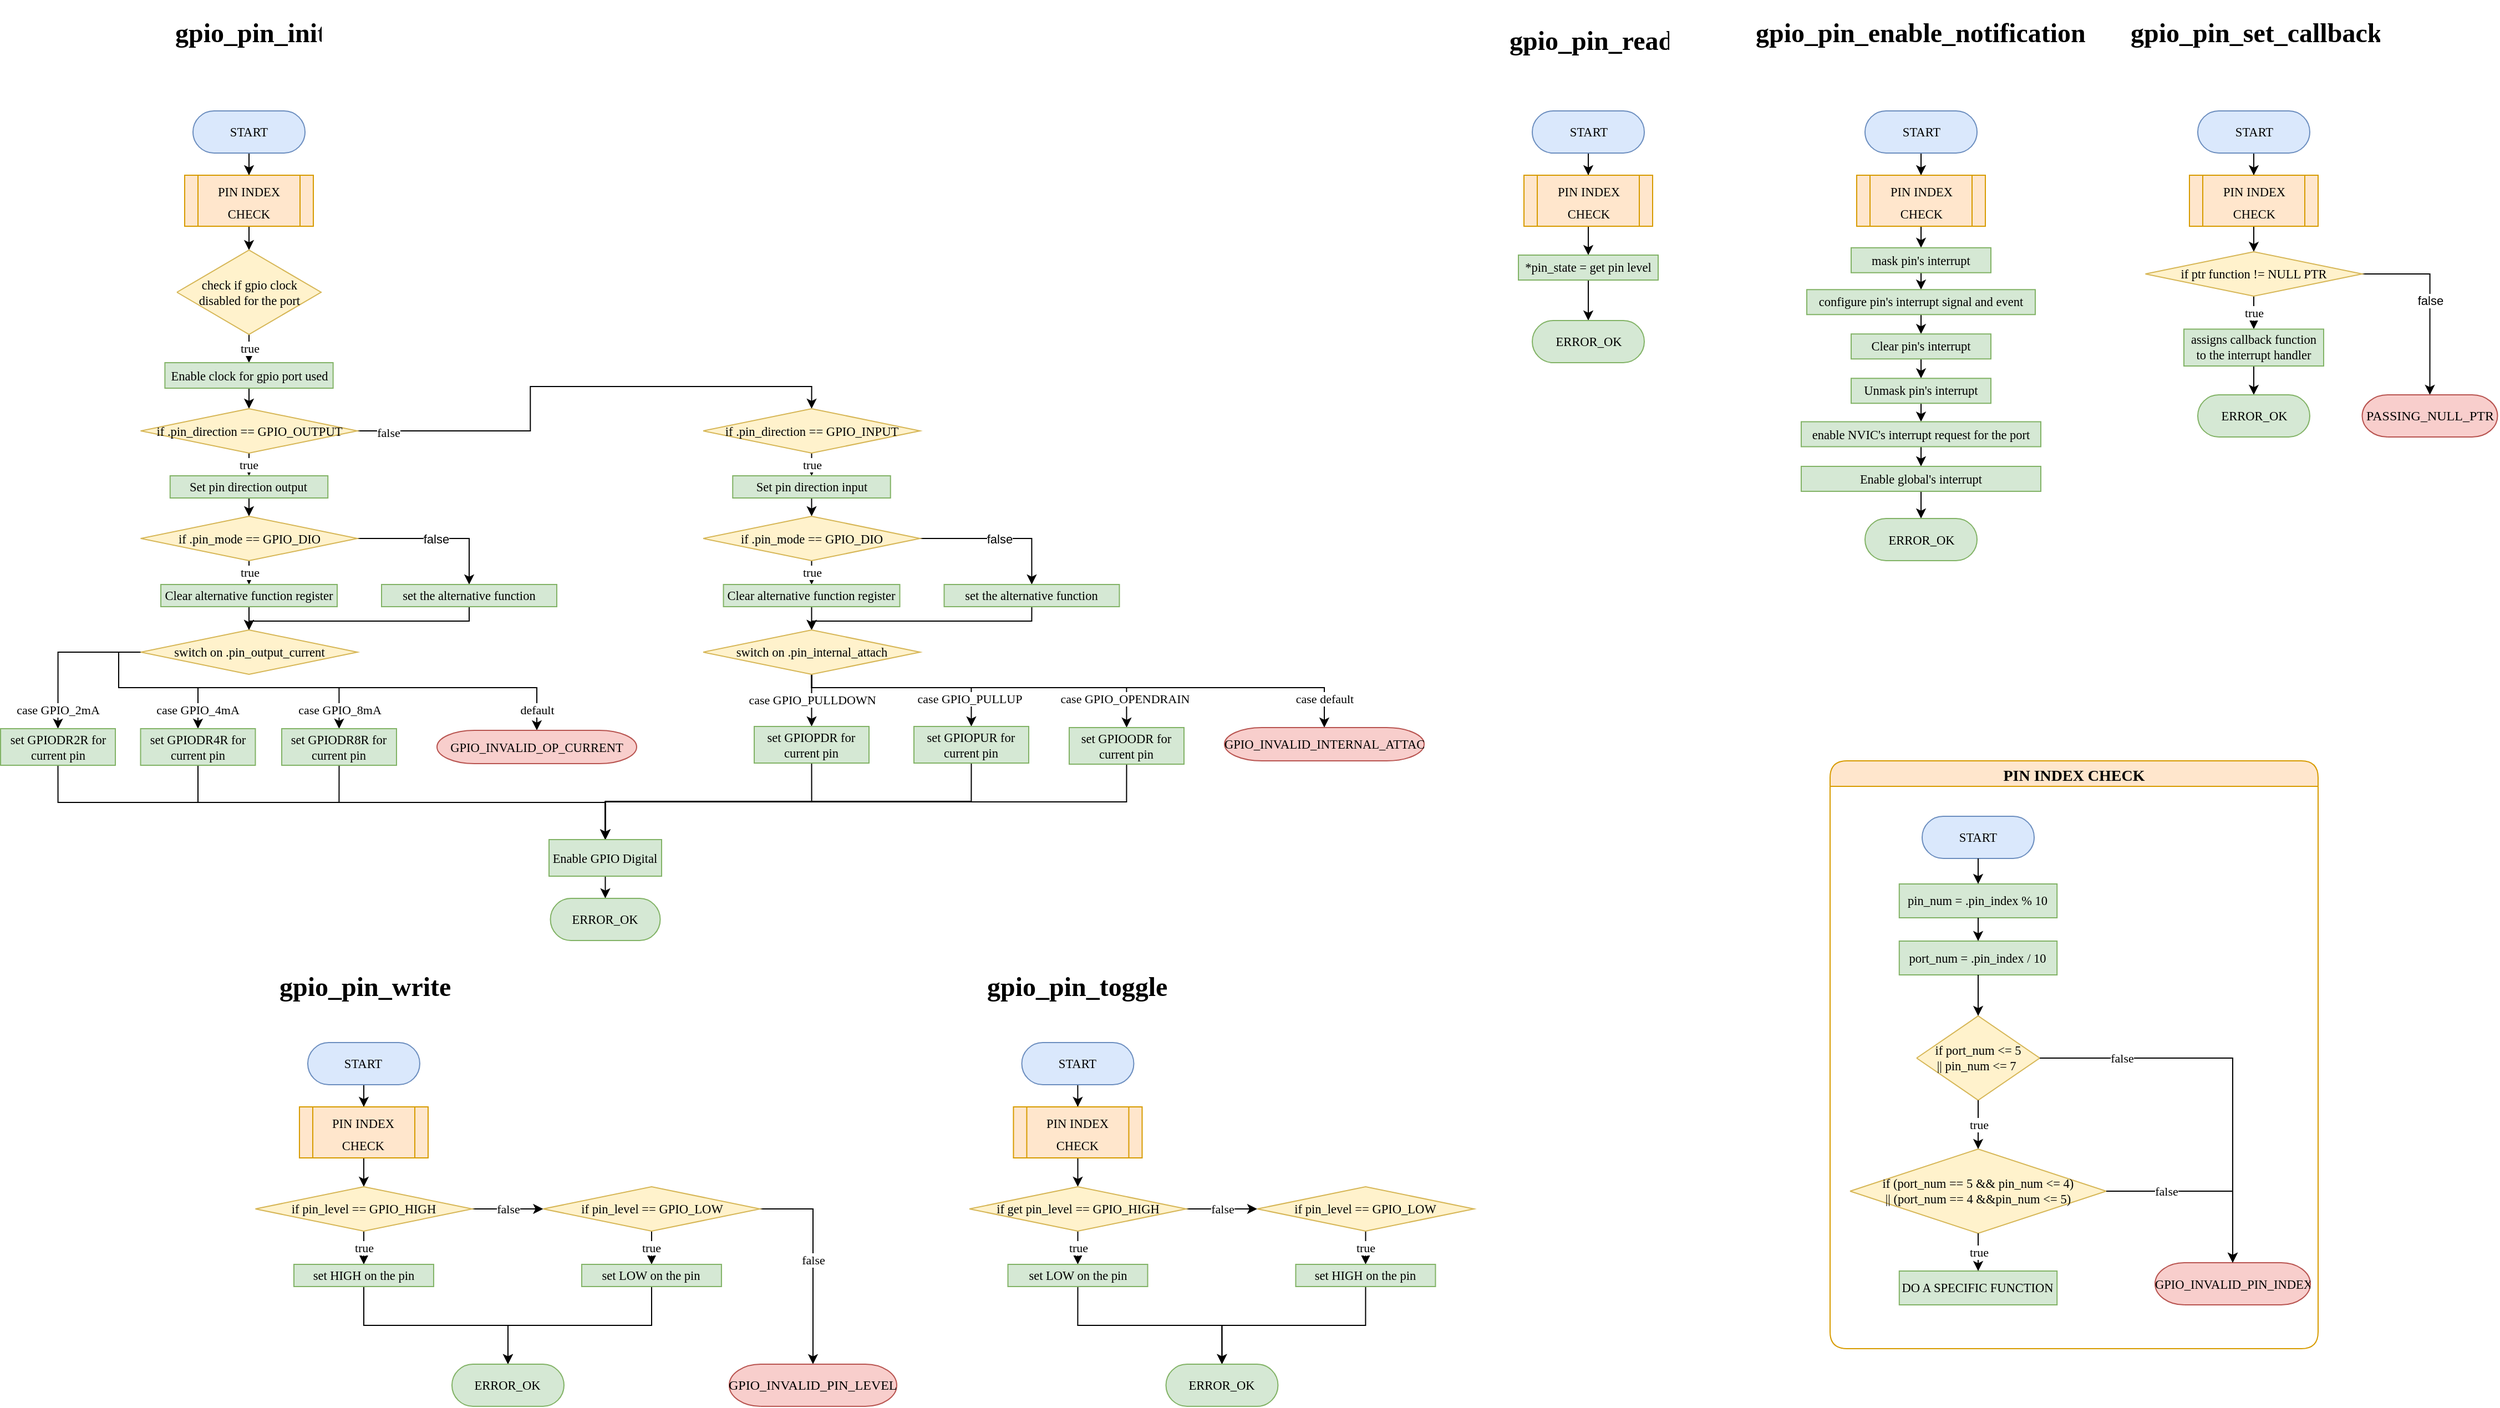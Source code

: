 <mxfile version="21.2.8" type="device">
  <diagram name="Page-1" id="cxeBOrwpK8nN50zcZmI6">
    <mxGraphModel dx="291" dy="1680" grid="1" gridSize="10" guides="1" tooltips="1" connect="1" arrows="1" fold="1" page="0" pageScale="1" pageWidth="850" pageHeight="1100" math="0" shadow="0">
      <root>
        <mxCell id="0" />
        <mxCell id="1" parent="0" />
        <mxCell id="Z0ikh39LYSVqTTAxaPjd-20" value="&lt;font style=&quot;font-size: 14px;&quot;&gt;PIN INDEX CHECK&lt;/font&gt;" style="swimlane;whiteSpace=wrap;html=1;rounded=1;fontSize=16;fontFamily=Calibri;fillColor=#ffe6cc;strokeColor=#d79b00;arcSize=22;" parent="1" vertex="1">
          <mxGeometry x="1696" y="-214" width="440" height="530" as="geometry">
            <mxRectangle x="-207" y="152.5" width="134" height="31" as="alternateBounds" />
          </mxGeometry>
        </mxCell>
        <UserObject label="&lt;div style=&quot;font-size: 1px&quot;&gt;&lt;font style=&quot;font-size: 11.29px; direction: ltr; letter-spacing: 0px; line-height: 120%; opacity: 1;&quot;&gt;START&lt;/font&gt;&lt;/div&gt;" Function="EN_DIO_Error_T DIO_init(uint8_t pinNumber, EN_DIO_PORT_T portNumber, EN_DIO_DIRECTION_T direction);" tags="Flowchart" id="Z0ikh39LYSVqTTAxaPjd-1">
          <mxCell style="verticalAlign=middle;align=center;overflow=width;vsdxID=30;fillColor=#dae8fc;shape=stencil(tVLREoIgEPwaHnEQxsl3s/9gEpSJwDko7e+DsEkze2l627vdu5uFRaxyHe8FosR5sCcxqMZ3iO0Rpcp0ApQPCLEasUpaEC3Yi2lS3fOojOhsr3HDmObyMtsVcYqS29Qh5FEfklwrM5OXeUa/yjkcAwfr7TDpiyTfXvjkMR+Vw2A998qaBac5tAKHU1hq3i4oNwjRr9ofvayt/+Rk+yX/4iWA159KpXWKxJx/z0Bopfyw+g4=);strokeColor=#6c8ebf;spacingTop=-1;spacingBottom=-1;spacingLeft=-1;spacingRight=-1;points=[[0.5,1,0],[0.5,0,0],[0,0.5,0],[1,0.5,0]];labelBackgroundColor=none;rounded=1;html=1;whiteSpace=wrap;fontFamily=Calibri;" parent="Z0ikh39LYSVqTTAxaPjd-20" vertex="1">
            <mxGeometry x="83.01" y="50" width="101" height="38" as="geometry" />
          </mxCell>
        </UserObject>
        <mxCell id="Z0ikh39LYSVqTTAxaPjd-2" value="pin_num = .pin_index % 10" style="rounded=0;whiteSpace=wrap;html=1;fontSize=11.26;fillColor=#d5e8d4;strokeColor=#82b366;fontFamily=Calibri;" parent="Z0ikh39LYSVqTTAxaPjd-20" vertex="1">
          <mxGeometry x="62.38" y="111" width="142.25" height="30.5" as="geometry" />
        </mxCell>
        <mxCell id="Z0ikh39LYSVqTTAxaPjd-8" style="edgeStyle=orthogonalEdgeStyle;rounded=0;orthogonalLoop=1;jettySize=auto;html=1;exitX=0.5;exitY=1;exitDx=0;exitDy=0;exitPerimeter=0;entryX=0.5;entryY=0;entryDx=0;entryDy=0;" parent="Z0ikh39LYSVqTTAxaPjd-20" source="Z0ikh39LYSVqTTAxaPjd-1" target="Z0ikh39LYSVqTTAxaPjd-2" edge="1">
          <mxGeometry relative="1" as="geometry" />
        </mxCell>
        <mxCell id="Z0ikh39LYSVqTTAxaPjd-3" value="port_num = .pin_index / 10" style="rounded=0;whiteSpace=wrap;html=1;fontSize=11.26;fillColor=#d5e8d4;strokeColor=#82b366;fontFamily=Calibri;" parent="Z0ikh39LYSVqTTAxaPjd-20" vertex="1">
          <mxGeometry x="62.38" y="162.5" width="142.25" height="30.5" as="geometry" />
        </mxCell>
        <mxCell id="Z0ikh39LYSVqTTAxaPjd-9" style="edgeStyle=orthogonalEdgeStyle;rounded=0;orthogonalLoop=1;jettySize=auto;html=1;exitX=0.5;exitY=1;exitDx=0;exitDy=0;entryX=0.5;entryY=0;entryDx=0;entryDy=0;" parent="Z0ikh39LYSVqTTAxaPjd-20" source="Z0ikh39LYSVqTTAxaPjd-2" target="Z0ikh39LYSVqTTAxaPjd-3" edge="1">
          <mxGeometry relative="1" as="geometry" />
        </mxCell>
        <UserObject label="if port_num &amp;lt;= 5 &lt;br&gt;|| pin_num &amp;lt;= 7&amp;nbsp;" Function="EN_DIO_Error_T DIO_init(uint8_t pinNumber, EN_DIO_PORT_T portNumber, EN_DIO_DIRECTION_T direction);" tags="Flowchart" id="Z0ikh39LYSVqTTAxaPjd-5">
          <mxCell style="vsdxID=219;fillColor=#fff2cc;shape=stencil(UzV2Ls5ILEhVNTIoLinKz04tz0wpyVA1dlE1MsrMy0gtyiwBslSNXVWNndPyi1LTi/JL81Ig/IJEkEoQKze/DGRCBUSfAUiHkUElhGcK4bpBVOZk5iGpNEVVikeloQHZpsK0YlWLz1QgA+HFtMycHEgIIcujBwlQCBKcxq4A);strokeColor=#d6b656;spacingTop=-1;spacingBottom=-1;spacingLeft=-1;spacingRight=-1;points=[[0,0.5,0],[1,0.5,0],[0.5,0,0],[0.5,1,0]];labelBackgroundColor=none;rounded=1;html=1;whiteSpace=wrap;fontFamily=Calibri;fontSize=11.29;" parent="Z0ikh39LYSVqTTAxaPjd-20" vertex="1">
            <mxGeometry x="78.02" y="230" width="110.99" height="76" as="geometry" />
          </mxCell>
        </UserObject>
        <mxCell id="Z0ikh39LYSVqTTAxaPjd-10" style="edgeStyle=orthogonalEdgeStyle;rounded=0;orthogonalLoop=1;jettySize=auto;html=1;exitX=0.5;exitY=1;exitDx=0;exitDy=0;entryX=0.5;entryY=0;entryDx=0;entryDy=0;entryPerimeter=0;" parent="Z0ikh39LYSVqTTAxaPjd-20" source="Z0ikh39LYSVqTTAxaPjd-3" target="Z0ikh39LYSVqTTAxaPjd-5" edge="1">
          <mxGeometry relative="1" as="geometry" />
        </mxCell>
        <UserObject label="if (port_num == 5 &amp;amp;&amp;amp; pin_num &amp;lt;= 4)&lt;br&gt;|| (port_num == 4 &amp;amp;&amp;amp;pin_num &amp;lt;= 5)" Function="EN_DIO_Error_T DIO_init(uint8_t pinNumber, EN_DIO_PORT_T portNumber, EN_DIO_DIRECTION_T direction);" tags="Flowchart" id="Z0ikh39LYSVqTTAxaPjd-6">
          <mxCell style="vsdxID=219;fillColor=#fff2cc;shape=stencil(UzV2Ls5ILEhVNTIoLinKz04tz0wpyVA1dlE1MsrMy0gtyiwBslSNXVWNndPyi1LTi/JL81Ig/IJEkEoQKze/DGRCBUSfAUiHkUElhGcK4bpBVOZk5iGpNEVVikeloQHZpsK0YlWLz1QgA+HFtMycHEgIIcujBwlQCBKcxq4A);strokeColor=#d6b656;spacingTop=-1;spacingBottom=-1;spacingLeft=-1;spacingRight=-1;points=[[0,0.5,0],[1,0.5,0],[0.5,0,0],[0.5,1,0]];labelBackgroundColor=none;rounded=1;html=1;whiteSpace=wrap;fontFamily=Calibri;fontSize=11.29;" parent="Z0ikh39LYSVqTTAxaPjd-20" vertex="1">
            <mxGeometry x="18" y="350" width="231" height="76" as="geometry" />
          </mxCell>
        </UserObject>
        <mxCell id="Z0ikh39LYSVqTTAxaPjd-11" value="true" style="edgeStyle=orthogonalEdgeStyle;rounded=0;orthogonalLoop=1;jettySize=auto;html=1;exitX=0.5;exitY=1;exitDx=0;exitDy=0;exitPerimeter=0;entryX=0.5;entryY=0;entryDx=0;entryDy=0;entryPerimeter=0;fontFamily=Calibri;" parent="Z0ikh39LYSVqTTAxaPjd-20" source="Z0ikh39LYSVqTTAxaPjd-5" target="Z0ikh39LYSVqTTAxaPjd-6" edge="1">
          <mxGeometry relative="1" as="geometry" />
        </mxCell>
        <UserObject label="&lt;div style=&quot;font-size: 1px&quot;&gt;&lt;font style=&quot;font-size: 11.29px; direction: ltr; letter-spacing: 0px; line-height: 120%; opacity: 1;&quot;&gt;GPIO_INVALID_PIN_INDEX&lt;/font&gt;&lt;/div&gt;" Function="EN_DIO_Error_T DIO_init(uint8_t pinNumber, EN_DIO_PORT_T portNumber, EN_DIO_DIRECTION_T direction);" tags="Flowchart" id="Z0ikh39LYSVqTTAxaPjd-13">
          <mxCell style="verticalAlign=middle;align=center;overflow=width;vsdxID=52;fillColor=#f8cecc;shape=stencil(tVLREoIgEPwaHnEQxsl3s/9gEpSJwDko7e+DsEkze2l627vdu5uFRaxyHe8FosR5sCcxqMZ3iO0Rpcp0ApQPCLEasUpaEC3Yi2lS3fOojOhsr3HDmObyMtsVcYqS29Qh5FEfklwrM5OXeUa/yjkcAwfr7TDpiyTfXvjkMR+Vw2A998qaBac5tAKHU1hq3i4oNwjRr9ofvayt/+Rk+yX/4iWA159KpXWKxJx/z0Bopfyw+g4=);strokeColor=#b85450;spacingTop=-1;spacingBottom=-1;spacingLeft=-1;spacingRight=-1;points=[[0.5,1,0],[0.5,0,0],[0,0.5,0],[1,0.5,0]];labelBackgroundColor=none;rounded=1;html=1;whiteSpace=wrap;fontFamily=Calibri;" parent="Z0ikh39LYSVqTTAxaPjd-20" vertex="1">
            <mxGeometry x="293.01" y="452.5" width="140" height="38" as="geometry" />
          </mxCell>
        </UserObject>
        <mxCell id="Z0ikh39LYSVqTTAxaPjd-19" value="false" style="edgeStyle=orthogonalEdgeStyle;rounded=0;orthogonalLoop=1;jettySize=auto;html=1;exitX=1;exitY=0.5;exitDx=0;exitDy=0;exitPerimeter=0;entryX=0.5;entryY=0;entryDx=0;entryDy=0;entryPerimeter=0;fontFamily=Calibri;" parent="Z0ikh39LYSVqTTAxaPjd-20" source="Z0ikh39LYSVqTTAxaPjd-5" target="Z0ikh39LYSVqTTAxaPjd-13" edge="1">
          <mxGeometry x="-0.587" relative="1" as="geometry">
            <mxPoint as="offset" />
          </mxGeometry>
        </mxCell>
        <mxCell id="Z0ikh39LYSVqTTAxaPjd-17" value="false" style="edgeStyle=orthogonalEdgeStyle;rounded=0;orthogonalLoop=1;jettySize=auto;html=1;exitX=1;exitY=0.5;exitDx=0;exitDy=0;exitPerimeter=0;entryX=0.5;entryY=0;entryDx=0;entryDy=0;entryPerimeter=0;fontFamily=Calibri;" parent="Z0ikh39LYSVqTTAxaPjd-20" source="Z0ikh39LYSVqTTAxaPjd-6" target="Z0ikh39LYSVqTTAxaPjd-13" edge="1">
          <mxGeometry x="-0.395" relative="1" as="geometry">
            <mxPoint as="offset" />
          </mxGeometry>
        </mxCell>
        <mxCell id="Z0ikh39LYSVqTTAxaPjd-15" value="DO A SPECIFIC FUNCTION" style="rounded=0;whiteSpace=wrap;html=1;fontSize=11.26;fillColor=#d5e8d4;strokeColor=#82b366;fontFamily=Calibri;" parent="Z0ikh39LYSVqTTAxaPjd-20" vertex="1">
          <mxGeometry x="62.39" y="460" width="142.25" height="30.5" as="geometry" />
        </mxCell>
        <mxCell id="Z0ikh39LYSVqTTAxaPjd-16" value="true" style="edgeStyle=orthogonalEdgeStyle;rounded=0;orthogonalLoop=1;jettySize=auto;html=1;exitX=0.5;exitY=1;exitDx=0;exitDy=0;exitPerimeter=0;entryX=0.5;entryY=0;entryDx=0;entryDy=0;fontFamily=Calibri;" parent="Z0ikh39LYSVqTTAxaPjd-20" source="Z0ikh39LYSVqTTAxaPjd-6" target="Z0ikh39LYSVqTTAxaPjd-15" edge="1">
          <mxGeometry relative="1" as="geometry" />
        </mxCell>
        <mxCell id="Z0ikh39LYSVqTTAxaPjd-23" style="edgeStyle=orthogonalEdgeStyle;rounded=0;orthogonalLoop=1;jettySize=auto;html=1;entryX=0.5;entryY=0;entryDx=0;entryDy=0;" parent="1" source="Z0ikh39LYSVqTTAxaPjd-21" target="Z0ikh39LYSVqTTAxaPjd-22" edge="1">
          <mxGeometry relative="1" as="geometry" />
        </mxCell>
        <UserObject label="&lt;div style=&quot;font-size: 1px&quot;&gt;&lt;font style=&quot;font-size: 11.29px; direction: ltr; letter-spacing: 0px; line-height: 120%; opacity: 1;&quot;&gt;START&lt;/font&gt;&lt;/div&gt;" Function="EN_DIO_Error_T DIO_init(uint8_t pinNumber, EN_DIO_PORT_T portNumber, EN_DIO_DIRECTION_T direction);" tags="Flowchart" id="Z0ikh39LYSVqTTAxaPjd-21">
          <mxCell style="verticalAlign=middle;align=center;overflow=width;vsdxID=30;fillColor=#dae8fc;shape=stencil(tVLREoIgEPwaHnEQxsl3s/9gEpSJwDko7e+DsEkze2l627vdu5uFRaxyHe8FosR5sCcxqMZ3iO0Rpcp0ApQPCLEasUpaEC3Yi2lS3fOojOhsr3HDmObyMtsVcYqS29Qh5FEfklwrM5OXeUa/yjkcAwfr7TDpiyTfXvjkMR+Vw2A998qaBac5tAKHU1hq3i4oNwjRr9ofvayt/+Rk+yX/4iWA159KpXWKxJx/z0Bopfyw+g4=);strokeColor=#6c8ebf;spacingTop=-1;spacingBottom=-1;spacingLeft=-1;spacingRight=-1;points=[[0.5,1,0],[0.5,0,0],[0,0.5,0],[1,0.5,0]];labelBackgroundColor=none;rounded=1;html=1;whiteSpace=wrap;fontFamily=Calibri;" parent="1" vertex="1">
            <mxGeometry x="220" y="-800" width="101" height="38" as="geometry" />
          </mxCell>
        </UserObject>
        <mxCell id="Z0ikh39LYSVqTTAxaPjd-25" style="edgeStyle=orthogonalEdgeStyle;rounded=0;orthogonalLoop=1;jettySize=auto;html=1;exitX=0.5;exitY=1;exitDx=0;exitDy=0;entryX=0.5;entryY=0;entryDx=0;entryDy=0;entryPerimeter=0;" parent="1" source="Z0ikh39LYSVqTTAxaPjd-22" target="Z0ikh39LYSVqTTAxaPjd-24" edge="1">
          <mxGeometry relative="1" as="geometry" />
        </mxCell>
        <mxCell id="Z0ikh39LYSVqTTAxaPjd-22" value="&lt;font face=&quot;Calibri&quot; style=&quot;font-size: 11.26px;&quot;&gt;PIN INDEX CHECK&lt;/font&gt;" style="shape=process;whiteSpace=wrap;html=1;backgroundOutline=1;fontSize=16;fillColor=#ffe6cc;strokeColor=#d79b00;" parent="1" vertex="1">
          <mxGeometry x="212.5" y="-742" width="116" height="46" as="geometry" />
        </mxCell>
        <mxCell id="Z0ikh39LYSVqTTAxaPjd-28" value="true" style="edgeStyle=orthogonalEdgeStyle;rounded=0;orthogonalLoop=1;jettySize=auto;html=1;exitX=0.5;exitY=1;exitDx=0;exitDy=0;exitPerimeter=0;entryX=0.5;entryY=0;entryDx=0;entryDy=0;fontFamily=Calibri;" parent="1" source="Z0ikh39LYSVqTTAxaPjd-24" target="Z0ikh39LYSVqTTAxaPjd-26" edge="1">
          <mxGeometry relative="1" as="geometry" />
        </mxCell>
        <UserObject label="check if gpio clock &lt;br&gt;disabled for the port" Function="EN_DIO_Error_T DIO_init(uint8_t pinNumber, EN_DIO_PORT_T portNumber, EN_DIO_DIRECTION_T direction);" tags="Flowchart" id="Z0ikh39LYSVqTTAxaPjd-24">
          <mxCell style="vsdxID=219;fillColor=#fff2cc;shape=stencil(UzV2Ls5ILEhVNTIoLinKz04tz0wpyVA1dlE1MsrMy0gtyiwBslSNXVWNndPyi1LTi/JL81Ig/IJEkEoQKze/DGRCBUSfAUiHkUElhGcK4bpBVOZk5iGpNEVVikeloQHZpsK0YlWLz1QgA+HFtMycHEgIIcujBwlQCBKcxq4A);strokeColor=#d6b656;spacingTop=-1;spacingBottom=-1;spacingLeft=-1;spacingRight=-1;points=[[0,0.5,0],[1,0.5,0],[0.5,0,0],[0.5,1,0]];labelBackgroundColor=none;rounded=1;html=1;whiteSpace=wrap;fontFamily=Calibri;fontSize=11.29;" parent="1" vertex="1">
            <mxGeometry x="205.5" y="-674.5" width="130" height="76" as="geometry" />
          </mxCell>
        </UserObject>
        <mxCell id="Z0ikh39LYSVqTTAxaPjd-31" style="edgeStyle=orthogonalEdgeStyle;rounded=0;orthogonalLoop=1;jettySize=auto;html=1;exitX=0.5;exitY=1;exitDx=0;exitDy=0;entryX=0.5;entryY=0;entryDx=0;entryDy=0;entryPerimeter=0;" parent="1" source="Z0ikh39LYSVqTTAxaPjd-26" target="Z0ikh39LYSVqTTAxaPjd-30" edge="1">
          <mxGeometry relative="1" as="geometry" />
        </mxCell>
        <mxCell id="Z0ikh39LYSVqTTAxaPjd-26" value="Enable clock for gpio port used" style="rounded=0;whiteSpace=wrap;html=1;fontSize=11.26;fillColor=#d5e8d4;strokeColor=#82b366;fontFamily=Calibri;" parent="1" vertex="1">
          <mxGeometry x="194.69" y="-573" width="151.63" height="23" as="geometry" />
        </mxCell>
        <mxCell id="Z0ikh39LYSVqTTAxaPjd-33" value="true" style="edgeStyle=orthogonalEdgeStyle;rounded=0;orthogonalLoop=1;jettySize=auto;html=1;exitX=0.5;exitY=1;exitDx=0;exitDy=0;exitPerimeter=0;entryX=0.5;entryY=0;entryDx=0;entryDy=0;fontFamily=Calibri;" parent="1" source="Z0ikh39LYSVqTTAxaPjd-30" target="Z0ikh39LYSVqTTAxaPjd-32" edge="1">
          <mxGeometry relative="1" as="geometry" />
        </mxCell>
        <mxCell id="Z0ikh39LYSVqTTAxaPjd-57" value="false" style="edgeStyle=orthogonalEdgeStyle;rounded=0;orthogonalLoop=1;jettySize=auto;html=1;exitX=1;exitY=0.5;exitDx=0;exitDy=0;exitPerimeter=0;entryX=0.5;entryY=0;entryDx=0;entryDy=0;entryPerimeter=0;fontFamily=Calibri;" parent="1" source="Z0ikh39LYSVqTTAxaPjd-30" target="Z0ikh39LYSVqTTAxaPjd-56" edge="1">
          <mxGeometry x="-0.884" y="-1" relative="1" as="geometry">
            <mxPoint x="1" as="offset" />
          </mxGeometry>
        </mxCell>
        <UserObject label="if .pin_direction == GPIO_OUTPUT" Function="EN_DIO_Error_T DIO_init(uint8_t pinNumber, EN_DIO_PORT_T portNumber, EN_DIO_DIRECTION_T direction);" tags="Flowchart" id="Z0ikh39LYSVqTTAxaPjd-30">
          <mxCell style="vsdxID=219;fillColor=#fff2cc;shape=stencil(UzV2Ls5ILEhVNTIoLinKz04tz0wpyVA1dlE1MsrMy0gtyiwBslSNXVWNndPyi1LTi/JL81Ig/IJEkEoQKze/DGRCBUSfAUiHkUElhGcK4bpBVOZk5iGpNEVVikeloQHZpsK0YlWLz1QgA+HFtMycHEgIIcujBwlQCBKcxq4A);strokeColor=#d6b656;spacingTop=-1;spacingBottom=-1;spacingLeft=-1;spacingRight=-1;points=[[0,0.5,0],[1,0.5,0],[0.5,0,0],[0.5,1,0]];labelBackgroundColor=none;rounded=1;html=1;whiteSpace=wrap;fontFamily=Calibri;fontSize=11.29;" parent="1" vertex="1">
            <mxGeometry x="172.75" y="-531.5" width="195.5" height="40" as="geometry" />
          </mxCell>
        </UserObject>
        <mxCell id="Z0ikh39LYSVqTTAxaPjd-37" style="edgeStyle=orthogonalEdgeStyle;rounded=0;orthogonalLoop=1;jettySize=auto;html=1;exitX=0.5;exitY=1;exitDx=0;exitDy=0;entryX=0.5;entryY=0;entryDx=0;entryDy=0;entryPerimeter=0;" parent="1" source="Z0ikh39LYSVqTTAxaPjd-32" target="Z0ikh39LYSVqTTAxaPjd-35" edge="1">
          <mxGeometry relative="1" as="geometry" />
        </mxCell>
        <mxCell id="Z0ikh39LYSVqTTAxaPjd-32" value="Set pin direction output" style="rounded=0;whiteSpace=wrap;html=1;fontSize=11.26;fillColor=#d5e8d4;strokeColor=#82b366;fontFamily=Calibri;" parent="1" vertex="1">
          <mxGeometry x="199.37" y="-471" width="142.25" height="20" as="geometry" />
        </mxCell>
        <mxCell id="Z0ikh39LYSVqTTAxaPjd-39" value="true" style="edgeStyle=orthogonalEdgeStyle;rounded=0;orthogonalLoop=1;jettySize=auto;html=1;exitX=0.5;exitY=1;exitDx=0;exitDy=0;exitPerimeter=0;entryX=0.5;entryY=0;entryDx=0;entryDy=0;fontFamily=Calibri;" parent="1" source="Z0ikh39LYSVqTTAxaPjd-35" target="Z0ikh39LYSVqTTAxaPjd-38" edge="1">
          <mxGeometry relative="1" as="geometry" />
        </mxCell>
        <mxCell id="Z0ikh39LYSVqTTAxaPjd-53" value="false" style="edgeStyle=orthogonalEdgeStyle;rounded=0;orthogonalLoop=1;jettySize=auto;html=1;exitX=1;exitY=0.5;exitDx=0;exitDy=0;exitPerimeter=0;entryX=0.5;entryY=0;entryDx=0;entryDy=0;" parent="1" source="Z0ikh39LYSVqTTAxaPjd-35" target="Z0ikh39LYSVqTTAxaPjd-52" edge="1">
          <mxGeometry relative="1" as="geometry" />
        </mxCell>
        <UserObject label="if .pin_mode == GPIO_DIO" Function="EN_DIO_Error_T DIO_init(uint8_t pinNumber, EN_DIO_PORT_T portNumber, EN_DIO_DIRECTION_T direction);" tags="Flowchart" id="Z0ikh39LYSVqTTAxaPjd-35">
          <mxCell style="vsdxID=219;fillColor=#fff2cc;shape=stencil(UzV2Ls5ILEhVNTIoLinKz04tz0wpyVA1dlE1MsrMy0gtyiwBslSNXVWNndPyi1LTi/JL81Ig/IJEkEoQKze/DGRCBUSfAUiHkUElhGcK4bpBVOZk5iGpNEVVikeloQHZpsK0YlWLz1QgA+HFtMycHEgIIcujBwlQCBKcxq4A);strokeColor=#d6b656;spacingTop=-1;spacingBottom=-1;spacingLeft=-1;spacingRight=-1;points=[[0,0.5,0],[1,0.5,0],[0.5,0,0],[0.5,1,0]];labelBackgroundColor=none;rounded=1;html=1;whiteSpace=wrap;fontFamily=Calibri;fontSize=11.29;" parent="1" vertex="1">
            <mxGeometry x="172.75" y="-434.5" width="195.5" height="40" as="geometry" />
          </mxCell>
        </UserObject>
        <mxCell id="Z0ikh39LYSVqTTAxaPjd-41" style="edgeStyle=orthogonalEdgeStyle;rounded=0;orthogonalLoop=1;jettySize=auto;html=1;exitX=0.5;exitY=1;exitDx=0;exitDy=0;entryX=0.5;entryY=0;entryDx=0;entryDy=0;entryPerimeter=0;" parent="1" source="Z0ikh39LYSVqTTAxaPjd-38" target="Z0ikh39LYSVqTTAxaPjd-40" edge="1">
          <mxGeometry relative="1" as="geometry" />
        </mxCell>
        <mxCell id="Z0ikh39LYSVqTTAxaPjd-38" value="Clear alternative function register" style="rounded=0;whiteSpace=wrap;html=1;fontSize=11.26;fillColor=#d5e8d4;strokeColor=#82b366;fontFamily=Calibri;" parent="1" vertex="1">
          <mxGeometry x="191.01" y="-373" width="158.99" height="20" as="geometry" />
        </mxCell>
        <mxCell id="Z0ikh39LYSVqTTAxaPjd-43" value="case GPIO_2mA" style="edgeStyle=orthogonalEdgeStyle;rounded=0;orthogonalLoop=1;jettySize=auto;html=1;exitX=0;exitY=0.5;exitDx=0;exitDy=0;exitPerimeter=0;entryX=0.5;entryY=0;entryDx=0;entryDy=0;fontFamily=Calibri;" parent="1" source="Z0ikh39LYSVqTTAxaPjd-40" target="Z0ikh39LYSVqTTAxaPjd-42" edge="1">
          <mxGeometry x="0.763" relative="1" as="geometry">
            <mxPoint as="offset" />
          </mxGeometry>
        </mxCell>
        <mxCell id="Z0ikh39LYSVqTTAxaPjd-46" value="case GPIO_4mA" style="edgeStyle=orthogonalEdgeStyle;rounded=0;orthogonalLoop=1;jettySize=auto;html=1;exitX=0;exitY=0.5;exitDx=0;exitDy=0;exitPerimeter=0;entryX=0.5;entryY=0;entryDx=0;entryDy=0;fontFamily=Calibri;" parent="1" source="Z0ikh39LYSVqTTAxaPjd-40" target="Z0ikh39LYSVqTTAxaPjd-45" edge="1">
          <mxGeometry x="0.788" relative="1" as="geometry">
            <Array as="points">
              <mxPoint x="153" y="-312" />
              <mxPoint x="153" y="-280" />
              <mxPoint x="225" y="-280" />
            </Array>
            <mxPoint as="offset" />
          </mxGeometry>
        </mxCell>
        <mxCell id="Z0ikh39LYSVqTTAxaPjd-48" value="case GPIO_8mA" style="edgeStyle=orthogonalEdgeStyle;rounded=0;orthogonalLoop=1;jettySize=auto;html=1;exitX=0;exitY=0.5;exitDx=0;exitDy=0;exitPerimeter=0;entryX=0.5;entryY=0;entryDx=0;entryDy=0;fontFamily=Calibri;" parent="1" source="Z0ikh39LYSVqTTAxaPjd-40" target="Z0ikh39LYSVqTTAxaPjd-47" edge="1">
          <mxGeometry x="0.882" relative="1" as="geometry">
            <Array as="points">
              <mxPoint x="153" y="-312" />
              <mxPoint x="153" y="-280" />
              <mxPoint x="352" y="-280" />
            </Array>
            <mxPoint as="offset" />
          </mxGeometry>
        </mxCell>
        <mxCell id="Z0ikh39LYSVqTTAxaPjd-51" value="default" style="edgeStyle=orthogonalEdgeStyle;rounded=0;orthogonalLoop=1;jettySize=auto;html=1;exitX=0;exitY=0.5;exitDx=0;exitDy=0;exitPerimeter=0;entryX=0.5;entryY=0;entryDx=0;entryDy=0;entryPerimeter=0;fontFamily=Calibri;" parent="1" source="Z0ikh39LYSVqTTAxaPjd-40" target="Z0ikh39LYSVqTTAxaPjd-50" edge="1">
          <mxGeometry x="0.921" relative="1" as="geometry">
            <Array as="points">
              <mxPoint x="153" y="-312" />
              <mxPoint x="153" y="-280" />
              <mxPoint x="530" y="-280" />
            </Array>
            <mxPoint as="offset" />
          </mxGeometry>
        </mxCell>
        <UserObject label="switch on .pin_output_current" Function="EN_DIO_Error_T DIO_init(uint8_t pinNumber, EN_DIO_PORT_T portNumber, EN_DIO_DIRECTION_T direction);" tags="Flowchart" id="Z0ikh39LYSVqTTAxaPjd-40">
          <mxCell style="vsdxID=219;fillColor=#fff2cc;shape=stencil(UzV2Ls5ILEhVNTIoLinKz04tz0wpyVA1dlE1MsrMy0gtyiwBslSNXVWNndPyi1LTi/JL81Ig/IJEkEoQKze/DGRCBUSfAUiHkUElhGcK4bpBVOZk5iGpNEVVikeloQHZpsK0YlWLz1QgA+HFtMycHEgIIcujBwlQCBKcxq4A);strokeColor=#d6b656;spacingTop=-1;spacingBottom=-1;spacingLeft=-1;spacingRight=-1;points=[[0,0.5,0],[1,0.5,0],[0.5,0,0],[0.5,1,0]];labelBackgroundColor=none;rounded=1;html=1;whiteSpace=wrap;fontFamily=Calibri;fontSize=11.29;" parent="1" vertex="1">
            <mxGeometry x="172.75" y="-332" width="195.5" height="40" as="geometry" />
          </mxCell>
        </UserObject>
        <mxCell id="Z0ikh39LYSVqTTAxaPjd-81" style="edgeStyle=orthogonalEdgeStyle;rounded=0;orthogonalLoop=1;jettySize=auto;html=1;exitX=0.5;exitY=1;exitDx=0;exitDy=0;entryX=0.5;entryY=0;entryDx=0;entryDy=0;" parent="1" source="Z0ikh39LYSVqTTAxaPjd-42" target="Z0ikh39LYSVqTTAxaPjd-80" edge="1">
          <mxGeometry relative="1" as="geometry" />
        </mxCell>
        <mxCell id="Z0ikh39LYSVqTTAxaPjd-42" value="set GPIODR2R for current pin" style="rounded=0;whiteSpace=wrap;html=1;fontSize=11.26;fillColor=#d5e8d4;strokeColor=#82b366;fontFamily=Calibri;" parent="1" vertex="1">
          <mxGeometry x="46.51" y="-243" width="103.49" height="33" as="geometry" />
        </mxCell>
        <mxCell id="Z0ikh39LYSVqTTAxaPjd-85" style="edgeStyle=orthogonalEdgeStyle;rounded=0;orthogonalLoop=1;jettySize=auto;html=1;exitX=0.5;exitY=1;exitDx=0;exitDy=0;entryX=0.5;entryY=0;entryDx=0;entryDy=0;" parent="1" source="Z0ikh39LYSVqTTAxaPjd-45" target="Z0ikh39LYSVqTTAxaPjd-80" edge="1">
          <mxGeometry relative="1" as="geometry" />
        </mxCell>
        <mxCell id="Z0ikh39LYSVqTTAxaPjd-45" value="set GPIODR4R for current pin" style="rounded=0;whiteSpace=wrap;html=1;fontSize=11.26;fillColor=#d5e8d4;strokeColor=#82b366;fontFamily=Calibri;" parent="1" vertex="1">
          <mxGeometry x="172.75" y="-243" width="103.49" height="33" as="geometry" />
        </mxCell>
        <mxCell id="Z0ikh39LYSVqTTAxaPjd-84" style="edgeStyle=orthogonalEdgeStyle;rounded=0;orthogonalLoop=1;jettySize=auto;html=1;exitX=0.5;exitY=1;exitDx=0;exitDy=0;entryX=0.5;entryY=0;entryDx=0;entryDy=0;" parent="1" source="Z0ikh39LYSVqTTAxaPjd-47" target="Z0ikh39LYSVqTTAxaPjd-80" edge="1">
          <mxGeometry relative="1" as="geometry" />
        </mxCell>
        <mxCell id="Z0ikh39LYSVqTTAxaPjd-47" value="set GPIODR8R for current pin" style="rounded=0;whiteSpace=wrap;html=1;fontSize=11.26;fillColor=#d5e8d4;strokeColor=#82b366;fontFamily=Calibri;" parent="1" vertex="1">
          <mxGeometry x="300" y="-243" width="103.49" height="33" as="geometry" />
        </mxCell>
        <UserObject label="&lt;div style=&quot;font-size: 1px&quot;&gt;&lt;font style=&quot;font-size: 11.29px; direction: ltr; letter-spacing: 0px; line-height: 120%; opacity: 1;&quot;&gt;GPIO_INVALID_OP_CURRENT&lt;/font&gt;&lt;/div&gt;" Function="EN_DIO_Error_T DIO_init(uint8_t pinNumber, EN_DIO_PORT_T portNumber, EN_DIO_DIRECTION_T direction);" tags="Flowchart" id="Z0ikh39LYSVqTTAxaPjd-50">
          <mxCell style="verticalAlign=middle;align=center;overflow=width;vsdxID=52;fillColor=#f8cecc;shape=stencil(tVLREoIgEPwaHnEQxsl3s/9gEpSJwDko7e+DsEkze2l627vdu5uFRaxyHe8FosR5sCcxqMZ3iO0Rpcp0ApQPCLEasUpaEC3Yi2lS3fOojOhsr3HDmObyMtsVcYqS29Qh5FEfklwrM5OXeUa/yjkcAwfr7TDpiyTfXvjkMR+Vw2A998qaBac5tAKHU1hq3i4oNwjRr9ofvayt/+Rk+yX/4iWA159KpXWKxJx/z0Bopfyw+g4=);strokeColor=#b85450;spacingTop=-1;spacingBottom=-1;spacingLeft=-1;spacingRight=-1;points=[[0.5,1,0],[0.5,0,0],[0,0.5,0],[1,0.5,0]];labelBackgroundColor=none;rounded=1;html=1;whiteSpace=wrap;fontFamily=Calibri;" parent="1" vertex="1">
            <mxGeometry x="440" y="-241.5" width="180" height="30" as="geometry" />
          </mxCell>
        </UserObject>
        <mxCell id="Z0ikh39LYSVqTTAxaPjd-55" style="edgeStyle=orthogonalEdgeStyle;rounded=0;orthogonalLoop=1;jettySize=auto;html=1;exitX=0.5;exitY=1;exitDx=0;exitDy=0;entryX=0.5;entryY=0;entryDx=0;entryDy=0;entryPerimeter=0;" parent="1" source="Z0ikh39LYSVqTTAxaPjd-52" target="Z0ikh39LYSVqTTAxaPjd-40" edge="1">
          <mxGeometry relative="1" as="geometry">
            <Array as="points">
              <mxPoint x="469" y="-340" />
              <mxPoint x="271" y="-340" />
            </Array>
          </mxGeometry>
        </mxCell>
        <mxCell id="Z0ikh39LYSVqTTAxaPjd-52" value="set the alternative function" style="rounded=0;whiteSpace=wrap;html=1;fontSize=11.26;fillColor=#d5e8d4;strokeColor=#82b366;fontFamily=Calibri;" parent="1" vertex="1">
          <mxGeometry x="390" y="-373" width="157.99" height="20" as="geometry" />
        </mxCell>
        <mxCell id="Z0ikh39LYSVqTTAxaPjd-66" value="true" style="edgeStyle=orthogonalEdgeStyle;rounded=0;orthogonalLoop=1;jettySize=auto;html=1;exitX=0.5;exitY=1;exitDx=0;exitDy=0;exitPerimeter=0;entryX=0.5;entryY=0;entryDx=0;entryDy=0;fontFamily=Calibri;" parent="1" source="Z0ikh39LYSVqTTAxaPjd-56" target="Z0ikh39LYSVqTTAxaPjd-60" edge="1">
          <mxGeometry relative="1" as="geometry" />
        </mxCell>
        <UserObject label="if .pin_direction == GPIO_INPUT" Function="EN_DIO_Error_T DIO_init(uint8_t pinNumber, EN_DIO_PORT_T portNumber, EN_DIO_DIRECTION_T direction);" tags="Flowchart" id="Z0ikh39LYSVqTTAxaPjd-56">
          <mxCell style="vsdxID=219;fillColor=#fff2cc;shape=stencil(UzV2Ls5ILEhVNTIoLinKz04tz0wpyVA1dlE1MsrMy0gtyiwBslSNXVWNndPyi1LTi/JL81Ig/IJEkEoQKze/DGRCBUSfAUiHkUElhGcK4bpBVOZk5iGpNEVVikeloQHZpsK0YlWLz1QgA+HFtMycHEgIIcujBwlQCBKcxq4A);strokeColor=#d6b656;spacingTop=-1;spacingBottom=-1;spacingLeft=-1;spacingRight=-1;points=[[0,0.5,0],[1,0.5,0],[0.5,0,0],[0.5,1,0]];labelBackgroundColor=none;rounded=1;html=1;whiteSpace=wrap;fontFamily=Calibri;fontSize=11.29;" parent="1" vertex="1">
            <mxGeometry x="680" y="-531.5" width="195.5" height="40" as="geometry" />
          </mxCell>
        </UserObject>
        <mxCell id="Z0ikh39LYSVqTTAxaPjd-59" style="edgeStyle=orthogonalEdgeStyle;rounded=0;orthogonalLoop=1;jettySize=auto;html=1;exitX=0.5;exitY=1;exitDx=0;exitDy=0;entryX=0.5;entryY=0;entryDx=0;entryDy=0;entryPerimeter=0;" parent="1" source="Z0ikh39LYSVqTTAxaPjd-60" target="Z0ikh39LYSVqTTAxaPjd-63" edge="1">
          <mxGeometry relative="1" as="geometry" />
        </mxCell>
        <mxCell id="Z0ikh39LYSVqTTAxaPjd-60" value="Set pin direction input" style="rounded=0;whiteSpace=wrap;html=1;fontSize=11.26;fillColor=#d5e8d4;strokeColor=#82b366;fontFamily=Calibri;" parent="1" vertex="1">
          <mxGeometry x="706.62" y="-471" width="142.25" height="20" as="geometry" />
        </mxCell>
        <mxCell id="Z0ikh39LYSVqTTAxaPjd-61" value="true" style="edgeStyle=orthogonalEdgeStyle;rounded=0;orthogonalLoop=1;jettySize=auto;html=1;exitX=0.5;exitY=1;exitDx=0;exitDy=0;exitPerimeter=0;entryX=0.5;entryY=0;entryDx=0;entryDy=0;fontFamily=Calibri;" parent="1" source="Z0ikh39LYSVqTTAxaPjd-63" target="Z0ikh39LYSVqTTAxaPjd-64" edge="1">
          <mxGeometry relative="1" as="geometry" />
        </mxCell>
        <mxCell id="Z0ikh39LYSVqTTAxaPjd-62" value="false" style="edgeStyle=orthogonalEdgeStyle;rounded=0;orthogonalLoop=1;jettySize=auto;html=1;exitX=1;exitY=0.5;exitDx=0;exitDy=0;exitPerimeter=0;entryX=0.5;entryY=0;entryDx=0;entryDy=0;" parent="1" source="Z0ikh39LYSVqTTAxaPjd-63" target="Z0ikh39LYSVqTTAxaPjd-65" edge="1">
          <mxGeometry relative="1" as="geometry" />
        </mxCell>
        <UserObject label="if .pin_mode == GPIO_DIO" Function="EN_DIO_Error_T DIO_init(uint8_t pinNumber, EN_DIO_PORT_T portNumber, EN_DIO_DIRECTION_T direction);" tags="Flowchart" id="Z0ikh39LYSVqTTAxaPjd-63">
          <mxCell style="vsdxID=219;fillColor=#fff2cc;shape=stencil(UzV2Ls5ILEhVNTIoLinKz04tz0wpyVA1dlE1MsrMy0gtyiwBslSNXVWNndPyi1LTi/JL81Ig/IJEkEoQKze/DGRCBUSfAUiHkUElhGcK4bpBVOZk5iGpNEVVikeloQHZpsK0YlWLz1QgA+HFtMycHEgIIcujBwlQCBKcxq4A);strokeColor=#d6b656;spacingTop=-1;spacingBottom=-1;spacingLeft=-1;spacingRight=-1;points=[[0,0.5,0],[1,0.5,0],[0.5,0,0],[0.5,1,0]];labelBackgroundColor=none;rounded=1;html=1;whiteSpace=wrap;fontFamily=Calibri;fontSize=11.29;" parent="1" vertex="1">
            <mxGeometry x="680" y="-434.5" width="195.5" height="40" as="geometry" />
          </mxCell>
        </UserObject>
        <mxCell id="Z0ikh39LYSVqTTAxaPjd-68" style="edgeStyle=orthogonalEdgeStyle;rounded=0;orthogonalLoop=1;jettySize=auto;html=1;exitX=0.5;exitY=1;exitDx=0;exitDy=0;entryX=0.5;entryY=0;entryDx=0;entryDy=0;entryPerimeter=0;" parent="1" source="Z0ikh39LYSVqTTAxaPjd-64" target="Z0ikh39LYSVqTTAxaPjd-67" edge="1">
          <mxGeometry relative="1" as="geometry" />
        </mxCell>
        <mxCell id="Z0ikh39LYSVqTTAxaPjd-64" value="Clear alternative function register" style="rounded=0;whiteSpace=wrap;html=1;fontSize=11.26;fillColor=#d5e8d4;strokeColor=#82b366;fontFamily=Calibri;" parent="1" vertex="1">
          <mxGeometry x="698.26" y="-373" width="158.99" height="20" as="geometry" />
        </mxCell>
        <mxCell id="Z0ikh39LYSVqTTAxaPjd-78" style="edgeStyle=orthogonalEdgeStyle;rounded=0;orthogonalLoop=1;jettySize=auto;html=1;exitX=0.5;exitY=1;exitDx=0;exitDy=0;entryX=0.5;entryY=0;entryDx=0;entryDy=0;entryPerimeter=0;" parent="1" source="Z0ikh39LYSVqTTAxaPjd-65" target="Z0ikh39LYSVqTTAxaPjd-67" edge="1">
          <mxGeometry relative="1" as="geometry">
            <Array as="points">
              <mxPoint x="976" y="-340" />
              <mxPoint x="778" y="-340" />
            </Array>
          </mxGeometry>
        </mxCell>
        <mxCell id="Z0ikh39LYSVqTTAxaPjd-65" value="set the alternative function" style="rounded=0;whiteSpace=wrap;html=1;fontSize=11.26;fillColor=#d5e8d4;strokeColor=#82b366;fontFamily=Calibri;" parent="1" vertex="1">
          <mxGeometry x="897.25" y="-373" width="157.99" height="20" as="geometry" />
        </mxCell>
        <mxCell id="Z0ikh39LYSVqTTAxaPjd-70" value="case GPIO_PULLDOWN" style="edgeStyle=orthogonalEdgeStyle;rounded=0;orthogonalLoop=1;jettySize=auto;html=1;exitX=0.5;exitY=1;exitDx=0;exitDy=0;exitPerimeter=0;entryX=0.5;entryY=0;entryDx=0;entryDy=0;fontFamily=Calibri;" parent="1" source="Z0ikh39LYSVqTTAxaPjd-67" target="Z0ikh39LYSVqTTAxaPjd-69" edge="1">
          <mxGeometry relative="1" as="geometry" />
        </mxCell>
        <mxCell id="Z0ikh39LYSVqTTAxaPjd-75" value="case GPIO_PULLUP" style="edgeStyle=orthogonalEdgeStyle;rounded=0;orthogonalLoop=1;jettySize=auto;html=1;exitX=0.5;exitY=1;exitDx=0;exitDy=0;exitPerimeter=0;entryX=0.5;entryY=0;entryDx=0;entryDy=0;fontFamily=Calibri;" parent="1" source="Z0ikh39LYSVqTTAxaPjd-67" target="Z0ikh39LYSVqTTAxaPjd-71" edge="1">
          <mxGeometry x="0.738" y="-2" relative="1" as="geometry">
            <Array as="points">
              <mxPoint x="778" y="-280" />
              <mxPoint x="922" y="-280" />
            </Array>
            <mxPoint as="offset" />
          </mxGeometry>
        </mxCell>
        <mxCell id="Z0ikh39LYSVqTTAxaPjd-76" value="case GPIO_OPENDRAIN" style="edgeStyle=orthogonalEdgeStyle;rounded=0;orthogonalLoop=1;jettySize=auto;html=1;exitX=0.5;exitY=1;exitDx=0;exitDy=0;exitPerimeter=0;entryX=0.5;entryY=0;entryDx=0;entryDy=0;fontFamily=Calibri;" parent="1" source="Z0ikh39LYSVqTTAxaPjd-67" target="Z0ikh39LYSVqTTAxaPjd-72" edge="1">
          <mxGeometry x="0.843" y="-2" relative="1" as="geometry">
            <Array as="points">
              <mxPoint x="778" y="-280" />
              <mxPoint x="1062" y="-280" />
            </Array>
            <mxPoint as="offset" />
          </mxGeometry>
        </mxCell>
        <mxCell id="Z0ikh39LYSVqTTAxaPjd-77" value="case default" style="edgeStyle=orthogonalEdgeStyle;rounded=0;orthogonalLoop=1;jettySize=auto;html=1;exitX=0.5;exitY=1;exitDx=0;exitDy=0;exitPerimeter=0;entryX=0.5;entryY=0;entryDx=0;entryDy=0;entryPerimeter=0;fontFamily=Calibri;" parent="1" source="Z0ikh39LYSVqTTAxaPjd-67" target="Z0ikh39LYSVqTTAxaPjd-73" edge="1">
          <mxGeometry x="0.898" relative="1" as="geometry">
            <Array as="points">
              <mxPoint x="778" y="-280" />
              <mxPoint x="1240" y="-280" />
            </Array>
            <mxPoint as="offset" />
          </mxGeometry>
        </mxCell>
        <UserObject label="switch on .pin_internal_attach" Function="EN_DIO_Error_T DIO_init(uint8_t pinNumber, EN_DIO_PORT_T portNumber, EN_DIO_DIRECTION_T direction);" tags="Flowchart" id="Z0ikh39LYSVqTTAxaPjd-67">
          <mxCell style="vsdxID=219;fillColor=#fff2cc;shape=stencil(UzV2Ls5ILEhVNTIoLinKz04tz0wpyVA1dlE1MsrMy0gtyiwBslSNXVWNndPyi1LTi/JL81Ig/IJEkEoQKze/DGRCBUSfAUiHkUElhGcK4bpBVOZk5iGpNEVVikeloQHZpsK0YlWLz1QgA+HFtMycHEgIIcujBwlQCBKcxq4A);strokeColor=#d6b656;spacingTop=-1;spacingBottom=-1;spacingLeft=-1;spacingRight=-1;points=[[0,0.5,0],[1,0.5,0],[0.5,0,0],[0.5,1,0]];labelBackgroundColor=none;rounded=1;html=1;whiteSpace=wrap;fontFamily=Calibri;fontSize=11.29;" parent="1" vertex="1">
            <mxGeometry x="680" y="-332" width="195.5" height="40" as="geometry" />
          </mxCell>
        </UserObject>
        <mxCell id="Z0ikh39LYSVqTTAxaPjd-83" style="edgeStyle=orthogonalEdgeStyle;rounded=0;orthogonalLoop=1;jettySize=auto;html=1;exitX=0.5;exitY=1;exitDx=0;exitDy=0;entryX=0.5;entryY=0;entryDx=0;entryDy=0;" parent="1" target="Z0ikh39LYSVqTTAxaPjd-80" edge="1">
          <mxGeometry relative="1" as="geometry">
            <mxPoint x="777.755" y="-212.0" as="sourcePoint" />
            <mxPoint x="631.745" y="-143" as="targetPoint" />
            <Array as="points">
              <mxPoint x="778" y="-177" />
              <mxPoint x="592" y="-177" />
            </Array>
          </mxGeometry>
        </mxCell>
        <mxCell id="Z0ikh39LYSVqTTAxaPjd-69" value="set GPIOPDR for current pin" style="rounded=0;whiteSpace=wrap;html=1;fontSize=11.26;fillColor=#d5e8d4;strokeColor=#82b366;fontFamily=Calibri;" parent="1" vertex="1">
          <mxGeometry x="726.01" y="-245" width="103.49" height="33" as="geometry" />
        </mxCell>
        <mxCell id="Z0ikh39LYSVqTTAxaPjd-87" style="edgeStyle=orthogonalEdgeStyle;rounded=0;orthogonalLoop=1;jettySize=auto;html=1;exitX=0.5;exitY=1;exitDx=0;exitDy=0;entryX=0.5;entryY=0;entryDx=0;entryDy=0;" parent="1" source="Z0ikh39LYSVqTTAxaPjd-71" target="Z0ikh39LYSVqTTAxaPjd-80" edge="1">
          <mxGeometry relative="1" as="geometry" />
        </mxCell>
        <mxCell id="Z0ikh39LYSVqTTAxaPjd-71" value="set GPIOPUR for current pin" style="rounded=0;whiteSpace=wrap;html=1;fontSize=11.26;fillColor=#d5e8d4;strokeColor=#82b366;fontFamily=Calibri;" parent="1" vertex="1">
          <mxGeometry x="870" y="-245" width="103.49" height="33" as="geometry" />
        </mxCell>
        <mxCell id="Z0ikh39LYSVqTTAxaPjd-88" style="edgeStyle=orthogonalEdgeStyle;rounded=0;orthogonalLoop=1;jettySize=auto;html=1;exitX=0.5;exitY=1;exitDx=0;exitDy=0;entryX=0.5;entryY=0;entryDx=0;entryDy=0;" parent="1" source="Z0ikh39LYSVqTTAxaPjd-72" target="Z0ikh39LYSVqTTAxaPjd-80" edge="1">
          <mxGeometry relative="1" as="geometry" />
        </mxCell>
        <mxCell id="Z0ikh39LYSVqTTAxaPjd-72" value="set GPIOODR for current pin" style="rounded=0;whiteSpace=wrap;html=1;fontSize=11.26;fillColor=#d5e8d4;strokeColor=#82b366;fontFamily=Calibri;" parent="1" vertex="1">
          <mxGeometry x="1010" y="-244" width="103.49" height="33" as="geometry" />
        </mxCell>
        <UserObject label="&lt;div style=&quot;font-size: 1px&quot;&gt;&lt;font style=&quot;font-size: 11.29px; direction: ltr; letter-spacing: 0px; line-height: 120%; opacity: 1;&quot;&gt;GPIO_INVALID_INTERNAL_ATTACH&lt;/font&gt;&lt;/div&gt;" Function="EN_DIO_Error_T DIO_init(uint8_t pinNumber, EN_DIO_PORT_T portNumber, EN_DIO_DIRECTION_T direction);" tags="Flowchart" id="Z0ikh39LYSVqTTAxaPjd-73">
          <mxCell style="verticalAlign=middle;align=center;overflow=width;vsdxID=52;fillColor=#f8cecc;shape=stencil(tVLREoIgEPwaHnEQxsl3s/9gEpSJwDko7e+DsEkze2l627vdu5uFRaxyHe8FosR5sCcxqMZ3iO0Rpcp0ApQPCLEasUpaEC3Yi2lS3fOojOhsr3HDmObyMtsVcYqS29Qh5FEfklwrM5OXeUa/yjkcAwfr7TDpiyTfXvjkMR+Vw2A998qaBac5tAKHU1hq3i4oNwjRr9ofvayt/+Rk+yX/4iWA159KpXWKxJx/z0Bopfyw+g4=);strokeColor=#b85450;spacingTop=-1;spacingBottom=-1;spacingLeft=-1;spacingRight=-1;points=[[0.5,1,0],[0.5,0,0],[0,0.5,0],[1,0.5,0]];labelBackgroundColor=none;rounded=1;html=1;whiteSpace=wrap;fontFamily=Calibri;" parent="1" vertex="1">
            <mxGeometry x="1150" y="-244" width="180" height="30" as="geometry" />
          </mxCell>
        </UserObject>
        <mxCell id="Z0ikh39LYSVqTTAxaPjd-104" style="edgeStyle=orthogonalEdgeStyle;rounded=0;orthogonalLoop=1;jettySize=auto;html=1;exitX=0.5;exitY=1;exitDx=0;exitDy=0;entryX=0.5;entryY=0;entryDx=0;entryDy=0;entryPerimeter=0;" parent="1" source="Z0ikh39LYSVqTTAxaPjd-80" target="Z0ikh39LYSVqTTAxaPjd-103" edge="1">
          <mxGeometry relative="1" as="geometry" />
        </mxCell>
        <mxCell id="Z0ikh39LYSVqTTAxaPjd-80" value="Enable GPIO Digital" style="rounded=0;whiteSpace=wrap;html=1;fontSize=11.26;fillColor=#d5e8d4;strokeColor=#82b366;fontFamily=Calibri;" parent="1" vertex="1">
          <mxGeometry x="541" y="-143" width="101.49" height="33" as="geometry" />
        </mxCell>
        <mxCell id="Z0ikh39LYSVqTTAxaPjd-91" style="edgeStyle=orthogonalEdgeStyle;rounded=0;orthogonalLoop=1;jettySize=auto;html=1;entryX=0.5;entryY=0;entryDx=0;entryDy=0;" parent="1" source="Z0ikh39LYSVqTTAxaPjd-92" target="Z0ikh39LYSVqTTAxaPjd-93" edge="1">
          <mxGeometry relative="1" as="geometry" />
        </mxCell>
        <UserObject label="&lt;div style=&quot;font-size: 1px&quot;&gt;&lt;font style=&quot;font-size: 11.29px; direction: ltr; letter-spacing: 0px; line-height: 120%; opacity: 1;&quot;&gt;START&lt;/font&gt;&lt;/div&gt;" Function="EN_DIO_Error_T DIO_init(uint8_t pinNumber, EN_DIO_PORT_T portNumber, EN_DIO_DIRECTION_T direction);" tags="Flowchart" id="Z0ikh39LYSVqTTAxaPjd-92">
          <mxCell style="verticalAlign=middle;align=center;overflow=width;vsdxID=30;fillColor=#dae8fc;shape=stencil(tVLREoIgEPwaHnEQxsl3s/9gEpSJwDko7e+DsEkze2l627vdu5uFRaxyHe8FosR5sCcxqMZ3iO0Rpcp0ApQPCLEasUpaEC3Yi2lS3fOojOhsr3HDmObyMtsVcYqS29Qh5FEfklwrM5OXeUa/yjkcAwfr7TDpiyTfXvjkMR+Vw2A998qaBac5tAKHU1hq3i4oNwjRr9ofvayt/+Rk+yX/4iWA159KpXWKxJx/z0Bopfyw+g4=);strokeColor=#6c8ebf;spacingTop=-1;spacingBottom=-1;spacingLeft=-1;spacingRight=-1;points=[[0.5,1,0],[0.5,0,0],[0,0.5,0],[1,0.5,0]];labelBackgroundColor=none;rounded=1;html=1;whiteSpace=wrap;fontFamily=Calibri;" parent="1" vertex="1">
            <mxGeometry x="323.48" y="40" width="101" height="38" as="geometry" />
          </mxCell>
        </UserObject>
        <mxCell id="Z0ikh39LYSVqTTAxaPjd-98" style="edgeStyle=orthogonalEdgeStyle;rounded=0;orthogonalLoop=1;jettySize=auto;html=1;exitX=0.5;exitY=1;exitDx=0;exitDy=0;entryX=0.5;entryY=0;entryDx=0;entryDy=0;entryPerimeter=0;" parent="1" source="Z0ikh39LYSVqTTAxaPjd-93" target="Z0ikh39LYSVqTTAxaPjd-95" edge="1">
          <mxGeometry relative="1" as="geometry" />
        </mxCell>
        <mxCell id="Z0ikh39LYSVqTTAxaPjd-93" value="&lt;font face=&quot;Calibri&quot; style=&quot;font-size: 11.26px;&quot;&gt;PIN INDEX CHECK&lt;/font&gt;" style="shape=process;whiteSpace=wrap;html=1;backgroundOutline=1;fontSize=16;fillColor=#ffe6cc;strokeColor=#d79b00;" parent="1" vertex="1">
          <mxGeometry x="315.98" y="98" width="116" height="46" as="geometry" />
        </mxCell>
        <mxCell id="Z0ikh39LYSVqTTAxaPjd-97" value="false" style="edgeStyle=orthogonalEdgeStyle;rounded=0;orthogonalLoop=1;jettySize=auto;html=1;exitX=1;exitY=0.5;exitDx=0;exitDy=0;exitPerimeter=0;entryX=0;entryY=0.5;entryDx=0;entryDy=0;entryPerimeter=0;fontFamily=Calibri;" parent="1" source="Z0ikh39LYSVqTTAxaPjd-95" target="Z0ikh39LYSVqTTAxaPjd-96" edge="1">
          <mxGeometry relative="1" as="geometry" />
        </mxCell>
        <mxCell id="Z0ikh39LYSVqTTAxaPjd-100" value="true" style="edgeStyle=orthogonalEdgeStyle;rounded=0;orthogonalLoop=1;jettySize=auto;html=1;exitX=0.5;exitY=1;exitDx=0;exitDy=0;exitPerimeter=0;entryX=0.5;entryY=0;entryDx=0;entryDy=0;fontFamily=Calibri;" parent="1" source="Z0ikh39LYSVqTTAxaPjd-95" target="Z0ikh39LYSVqTTAxaPjd-99" edge="1">
          <mxGeometry relative="1" as="geometry" />
        </mxCell>
        <UserObject label="if pin_level == GPIO_HIGH" Function="EN_DIO_Error_T DIO_init(uint8_t pinNumber, EN_DIO_PORT_T portNumber, EN_DIO_DIRECTION_T direction);" tags="Flowchart" id="Z0ikh39LYSVqTTAxaPjd-95">
          <mxCell style="vsdxID=219;fillColor=#fff2cc;shape=stencil(UzV2Ls5ILEhVNTIoLinKz04tz0wpyVA1dlE1MsrMy0gtyiwBslSNXVWNndPyi1LTi/JL81Ig/IJEkEoQKze/DGRCBUSfAUiHkUElhGcK4bpBVOZk5iGpNEVVikeloQHZpsK0YlWLz1QgA+HFtMycHEgIIcujBwlQCBKcxq4A);strokeColor=#d6b656;spacingTop=-1;spacingBottom=-1;spacingLeft=-1;spacingRight=-1;points=[[0,0.5,0],[1,0.5,0],[0.5,0,0],[0.5,1,0]];labelBackgroundColor=none;rounded=1;html=1;whiteSpace=wrap;fontFamily=Calibri;fontSize=11.29;" parent="1" vertex="1">
            <mxGeometry x="276.24" y="170" width="195.5" height="40" as="geometry" />
          </mxCell>
        </UserObject>
        <mxCell id="Z0ikh39LYSVqTTAxaPjd-102" value="true" style="edgeStyle=orthogonalEdgeStyle;rounded=0;orthogonalLoop=1;jettySize=auto;html=1;exitX=0.5;exitY=1;exitDx=0;exitDy=0;exitPerimeter=0;entryX=0.5;entryY=0;entryDx=0;entryDy=0;fontFamily=Calibri;" parent="1" source="Z0ikh39LYSVqTTAxaPjd-96" target="Z0ikh39LYSVqTTAxaPjd-101" edge="1">
          <mxGeometry relative="1" as="geometry" />
        </mxCell>
        <mxCell id="Z0ikh39LYSVqTTAxaPjd-110" value="false" style="edgeStyle=orthogonalEdgeStyle;rounded=0;orthogonalLoop=1;jettySize=auto;html=1;exitX=1;exitY=0.5;exitDx=0;exitDy=0;exitPerimeter=0;entryX=0.5;entryY=0;entryDx=0;entryDy=0;entryPerimeter=0;fontFamily=Calibri;" parent="1" source="Z0ikh39LYSVqTTAxaPjd-96" target="Z0ikh39LYSVqTTAxaPjd-109" edge="1">
          <mxGeometry relative="1" as="geometry" />
        </mxCell>
        <UserObject label="if pin_level == GPIO_LOW" Function="EN_DIO_Error_T DIO_init(uint8_t pinNumber, EN_DIO_PORT_T portNumber, EN_DIO_DIRECTION_T direction);" tags="Flowchart" id="Z0ikh39LYSVqTTAxaPjd-96">
          <mxCell style="vsdxID=219;fillColor=#fff2cc;shape=stencil(UzV2Ls5ILEhVNTIoLinKz04tz0wpyVA1dlE1MsrMy0gtyiwBslSNXVWNndPyi1LTi/JL81Ig/IJEkEoQKze/DGRCBUSfAUiHkUElhGcK4bpBVOZk5iGpNEVVikeloQHZpsK0YlWLz1QgA+HFtMycHEgIIcujBwlQCBKcxq4A);strokeColor=#d6b656;spacingTop=-1;spacingBottom=-1;spacingLeft=-1;spacingRight=-1;points=[[0,0.5,0],[1,0.5,0],[0.5,0,0],[0.5,1,0]];labelBackgroundColor=none;rounded=1;html=1;whiteSpace=wrap;fontFamily=Calibri;fontSize=11.29;" parent="1" vertex="1">
            <mxGeometry x="535.73" y="170" width="195.5" height="40" as="geometry" />
          </mxCell>
        </UserObject>
        <mxCell id="Z0ikh39LYSVqTTAxaPjd-106" style="edgeStyle=orthogonalEdgeStyle;rounded=0;orthogonalLoop=1;jettySize=auto;html=1;exitX=0.5;exitY=1;exitDx=0;exitDy=0;entryX=0.5;entryY=0;entryDx=0;entryDy=0;entryPerimeter=0;" parent="1" source="Z0ikh39LYSVqTTAxaPjd-99" target="Z0ikh39LYSVqTTAxaPjd-105" edge="1">
          <mxGeometry relative="1" as="geometry" />
        </mxCell>
        <mxCell id="Z0ikh39LYSVqTTAxaPjd-99" value="set HIGH on the pin" style="rounded=0;whiteSpace=wrap;html=1;fontSize=11.26;fillColor=#d5e8d4;strokeColor=#82b366;fontFamily=Calibri;" parent="1" vertex="1">
          <mxGeometry x="310.99" y="240" width="125.99" height="20" as="geometry" />
        </mxCell>
        <mxCell id="Z0ikh39LYSVqTTAxaPjd-108" style="edgeStyle=orthogonalEdgeStyle;rounded=0;orthogonalLoop=1;jettySize=auto;html=1;exitX=0.5;exitY=1;exitDx=0;exitDy=0;entryX=0.5;entryY=0;entryDx=0;entryDy=0;entryPerimeter=0;" parent="1" source="Z0ikh39LYSVqTTAxaPjd-101" target="Z0ikh39LYSVqTTAxaPjd-105" edge="1">
          <mxGeometry relative="1" as="geometry" />
        </mxCell>
        <mxCell id="Z0ikh39LYSVqTTAxaPjd-101" value="set LOW on the pin" style="rounded=0;whiteSpace=wrap;html=1;fontSize=11.26;fillColor=#d5e8d4;strokeColor=#82b366;fontFamily=Calibri;" parent="1" vertex="1">
          <mxGeometry x="570.48" y="240" width="125.99" height="20" as="geometry" />
        </mxCell>
        <UserObject label="&lt;div style=&quot;font-size: 1px&quot;&gt;&lt;font style=&quot;font-size: 11.29px; direction: ltr; letter-spacing: 0px; line-height: 120%; opacity: 1;&quot;&gt;ERROR_OK&lt;/font&gt;&lt;/div&gt;" Function="EN_DIO_Error_T DIO_init(uint8_t pinNumber, EN_DIO_PORT_T portNumber, EN_DIO_DIRECTION_T direction);" tags="Flowchart" id="Z0ikh39LYSVqTTAxaPjd-103">
          <mxCell style="verticalAlign=middle;align=center;overflow=width;vsdxID=52;fillColor=#d5e8d4;shape=stencil(tVLREoIgEPwaHnEQxsl3s/9gEpSJwDko7e+DsEkze2l627vdu5uFRaxyHe8FosR5sCcxqMZ3iO0Rpcp0ApQPCLEasUpaEC3Yi2lS3fOojOhsr3HDmObyMtsVcYqS29Qh5FEfklwrM5OXeUa/yjkcAwfr7TDpiyTfXvjkMR+Vw2A998qaBac5tAKHU1hq3i4oNwjRr9ofvayt/+Rk+yX/4iWA159KpXWKxJx/z0Bopfyw+g4=);strokeColor=#82b366;spacingTop=-1;spacingBottom=-1;spacingLeft=-1;spacingRight=-1;points=[[0.5,1,0],[0.5,0,0],[0,0.5,0],[1,0.5,0]];labelBackgroundColor=none;rounded=1;html=1;whiteSpace=wrap;fontFamily=Calibri;" parent="1" vertex="1">
            <mxGeometry x="542.25" y="-90" width="99" height="38" as="geometry" />
          </mxCell>
        </UserObject>
        <UserObject label="&lt;div style=&quot;font-size: 1px&quot;&gt;&lt;font style=&quot;font-size: 11.29px; direction: ltr; letter-spacing: 0px; line-height: 120%; opacity: 1;&quot;&gt;ERROR_OK&lt;/font&gt;&lt;/div&gt;" Function="EN_DIO_Error_T DIO_init(uint8_t pinNumber, EN_DIO_PORT_T portNumber, EN_DIO_DIRECTION_T direction);" tags="Flowchart" id="Z0ikh39LYSVqTTAxaPjd-105">
          <mxCell style="verticalAlign=middle;align=center;overflow=width;vsdxID=52;fillColor=#d5e8d4;shape=stencil(tVLREoIgEPwaHnEQxsl3s/9gEpSJwDko7e+DsEkze2l627vdu5uFRaxyHe8FosR5sCcxqMZ3iO0Rpcp0ApQPCLEasUpaEC3Yi2lS3fOojOhsr3HDmObyMtsVcYqS29Qh5FEfklwrM5OXeUa/yjkcAwfr7TDpiyTfXvjkMR+Vw2A998qaBac5tAKHU1hq3i4oNwjRr9ofvayt/+Rk+yX/4iWA159KpXWKxJx/z0Bopfyw+g4=);strokeColor=#82b366;spacingTop=-1;spacingBottom=-1;spacingLeft=-1;spacingRight=-1;points=[[0.5,1,0],[0.5,0,0],[0,0.5,0],[1,0.5,0]];labelBackgroundColor=none;rounded=1;html=1;whiteSpace=wrap;fontFamily=Calibri;" parent="1" vertex="1">
            <mxGeometry x="453.48" y="330" width="101" height="38" as="geometry" />
          </mxCell>
        </UserObject>
        <UserObject label="GPIO_INVALID_PIN_LEVEL" Function="EN_DIO_Error_T DIO_init(uint8_t pinNumber, EN_DIO_PORT_T portNumber, EN_DIO_DIRECTION_T direction);" tags="Flowchart" id="Z0ikh39LYSVqTTAxaPjd-109">
          <mxCell style="verticalAlign=middle;align=center;overflow=width;vsdxID=52;fillColor=#f8cecc;shape=stencil(tVLREoIgEPwaHnEQxsl3s/9gEpSJwDko7e+DsEkze2l627vdu5uFRaxyHe8FosR5sCcxqMZ3iO0Rpcp0ApQPCLEasUpaEC3Yi2lS3fOojOhsr3HDmObyMtsVcYqS29Qh5FEfklwrM5OXeUa/yjkcAwfr7TDpiyTfXvjkMR+Vw2A998qaBac5tAKHU1hq3i4oNwjRr9ofvayt/+Rk+yX/4iWA159KpXWKxJx/z0Bopfyw+g4=);strokeColor=#b85450;spacingTop=-1;spacingBottom=-1;spacingLeft=-1;spacingRight=-1;points=[[0.5,1,0],[0.5,0,0],[0,0.5,0],[1,0.5,0]];labelBackgroundColor=none;rounded=1;html=1;whiteSpace=wrap;fontFamily=Calibri;" parent="1" vertex="1">
            <mxGeometry x="703.48" y="330" width="151.02" height="38" as="geometry" />
          </mxCell>
        </UserObject>
        <mxCell id="Z0ikh39LYSVqTTAxaPjd-127" style="edgeStyle=orthogonalEdgeStyle;rounded=0;orthogonalLoop=1;jettySize=auto;html=1;entryX=0.5;entryY=0;entryDx=0;entryDy=0;" parent="1" source="Z0ikh39LYSVqTTAxaPjd-128" target="Z0ikh39LYSVqTTAxaPjd-130" edge="1">
          <mxGeometry relative="1" as="geometry" />
        </mxCell>
        <UserObject label="&lt;div style=&quot;font-size: 1px&quot;&gt;&lt;font style=&quot;font-size: 11.29px; direction: ltr; letter-spacing: 0px; line-height: 120%; opacity: 1;&quot;&gt;START&lt;/font&gt;&lt;/div&gt;" Function="EN_DIO_Error_T DIO_init(uint8_t pinNumber, EN_DIO_PORT_T portNumber, EN_DIO_DIRECTION_T direction);" tags="Flowchart" id="Z0ikh39LYSVqTTAxaPjd-128">
          <mxCell style="verticalAlign=middle;align=center;overflow=width;vsdxID=30;fillColor=#dae8fc;shape=stencil(tVLREoIgEPwaHnEQxsl3s/9gEpSJwDko7e+DsEkze2l627vdu5uFRaxyHe8FosR5sCcxqMZ3iO0Rpcp0ApQPCLEasUpaEC3Yi2lS3fOojOhsr3HDmObyMtsVcYqS29Qh5FEfklwrM5OXeUa/yjkcAwfr7TDpiyTfXvjkMR+Vw2A998qaBac5tAKHU1hq3i4oNwjRr9ofvayt/+Rk+yX/4iWA159KpXWKxJx/z0Bopfyw+g4=);strokeColor=#6c8ebf;spacingTop=-1;spacingBottom=-1;spacingLeft=-1;spacingRight=-1;points=[[0.5,1,0],[0.5,0,0],[0,0.5,0],[1,0.5,0]];labelBackgroundColor=none;rounded=1;html=1;whiteSpace=wrap;fontFamily=Calibri;" parent="1" vertex="1">
            <mxGeometry x="967.24" y="40" width="101" height="38" as="geometry" />
          </mxCell>
        </UserObject>
        <mxCell id="Z0ikh39LYSVqTTAxaPjd-129" style="edgeStyle=orthogonalEdgeStyle;rounded=0;orthogonalLoop=1;jettySize=auto;html=1;exitX=0.5;exitY=1;exitDx=0;exitDy=0;entryX=0.5;entryY=0;entryDx=0;entryDy=0;entryPerimeter=0;" parent="1" source="Z0ikh39LYSVqTTAxaPjd-130" target="Z0ikh39LYSVqTTAxaPjd-133" edge="1">
          <mxGeometry relative="1" as="geometry" />
        </mxCell>
        <mxCell id="Z0ikh39LYSVqTTAxaPjd-130" value="&lt;font face=&quot;Calibri&quot; style=&quot;font-size: 11.26px;&quot;&gt;PIN INDEX CHECK&lt;/font&gt;" style="shape=process;whiteSpace=wrap;html=1;backgroundOutline=1;fontSize=16;fillColor=#ffe6cc;strokeColor=#d79b00;" parent="1" vertex="1">
          <mxGeometry x="959.74" y="98" width="116" height="46" as="geometry" />
        </mxCell>
        <mxCell id="Z0ikh39LYSVqTTAxaPjd-131" value="false" style="edgeStyle=orthogonalEdgeStyle;rounded=0;orthogonalLoop=1;jettySize=auto;html=1;exitX=1;exitY=0.5;exitDx=0;exitDy=0;exitPerimeter=0;entryX=0;entryY=0.5;entryDx=0;entryDy=0;entryPerimeter=0;fontFamily=Calibri;" parent="1" source="Z0ikh39LYSVqTTAxaPjd-133" target="Z0ikh39LYSVqTTAxaPjd-136" edge="1">
          <mxGeometry relative="1" as="geometry" />
        </mxCell>
        <mxCell id="Z0ikh39LYSVqTTAxaPjd-132" value="true" style="edgeStyle=orthogonalEdgeStyle;rounded=0;orthogonalLoop=1;jettySize=auto;html=1;exitX=0.5;exitY=1;exitDx=0;exitDy=0;exitPerimeter=0;entryX=0.5;entryY=0;entryDx=0;entryDy=0;fontFamily=Calibri;" parent="1" source="Z0ikh39LYSVqTTAxaPjd-133" target="Z0ikh39LYSVqTTAxaPjd-138" edge="1">
          <mxGeometry relative="1" as="geometry" />
        </mxCell>
        <UserObject label="if get pin_level == GPIO_HIGH" Function="EN_DIO_Error_T DIO_init(uint8_t pinNumber, EN_DIO_PORT_T portNumber, EN_DIO_DIRECTION_T direction);" tags="Flowchart" id="Z0ikh39LYSVqTTAxaPjd-133">
          <mxCell style="vsdxID=219;fillColor=#fff2cc;shape=stencil(UzV2Ls5ILEhVNTIoLinKz04tz0wpyVA1dlE1MsrMy0gtyiwBslSNXVWNndPyi1LTi/JL81Ig/IJEkEoQKze/DGRCBUSfAUiHkUElhGcK4bpBVOZk5iGpNEVVikeloQHZpsK0YlWLz1QgA+HFtMycHEgIIcujBwlQCBKcxq4A);strokeColor=#d6b656;spacingTop=-1;spacingBottom=-1;spacingLeft=-1;spacingRight=-1;points=[[0,0.5,0],[1,0.5,0],[0.5,0,0],[0.5,1,0]];labelBackgroundColor=none;rounded=1;html=1;whiteSpace=wrap;fontFamily=Calibri;fontSize=11.29;" parent="1" vertex="1">
            <mxGeometry x="920" y="170" width="195.5" height="40" as="geometry" />
          </mxCell>
        </UserObject>
        <mxCell id="Z0ikh39LYSVqTTAxaPjd-134" value="true" style="edgeStyle=orthogonalEdgeStyle;rounded=0;orthogonalLoop=1;jettySize=auto;html=1;exitX=0.5;exitY=1;exitDx=0;exitDy=0;exitPerimeter=0;entryX=0.5;entryY=0;entryDx=0;entryDy=0;fontFamily=Calibri;" parent="1" source="Z0ikh39LYSVqTTAxaPjd-136" target="Z0ikh39LYSVqTTAxaPjd-140" edge="1">
          <mxGeometry relative="1" as="geometry" />
        </mxCell>
        <UserObject label="if pin_level == GPIO_LOW" Function="EN_DIO_Error_T DIO_init(uint8_t pinNumber, EN_DIO_PORT_T portNumber, EN_DIO_DIRECTION_T direction);" tags="Flowchart" id="Z0ikh39LYSVqTTAxaPjd-136">
          <mxCell style="vsdxID=219;fillColor=#fff2cc;shape=stencil(UzV2Ls5ILEhVNTIoLinKz04tz0wpyVA1dlE1MsrMy0gtyiwBslSNXVWNndPyi1LTi/JL81Ig/IJEkEoQKze/DGRCBUSfAUiHkUElhGcK4bpBVOZk5iGpNEVVikeloQHZpsK0YlWLz1QgA+HFtMycHEgIIcujBwlQCBKcxq4A);strokeColor=#d6b656;spacingTop=-1;spacingBottom=-1;spacingLeft=-1;spacingRight=-1;points=[[0,0.5,0],[1,0.5,0],[0.5,0,0],[0.5,1,0]];labelBackgroundColor=none;rounded=1;html=1;whiteSpace=wrap;fontFamily=Calibri;fontSize=11.29;" parent="1" vertex="1">
            <mxGeometry x="1179.49" y="170" width="195.5" height="40" as="geometry" />
          </mxCell>
        </UserObject>
        <mxCell id="Z0ikh39LYSVqTTAxaPjd-137" style="edgeStyle=orthogonalEdgeStyle;rounded=0;orthogonalLoop=1;jettySize=auto;html=1;exitX=0.5;exitY=1;exitDx=0;exitDy=0;entryX=0.5;entryY=0;entryDx=0;entryDy=0;entryPerimeter=0;" parent="1" source="Z0ikh39LYSVqTTAxaPjd-138" target="Z0ikh39LYSVqTTAxaPjd-141" edge="1">
          <mxGeometry relative="1" as="geometry" />
        </mxCell>
        <mxCell id="Z0ikh39LYSVqTTAxaPjd-138" value="set LOW on the pin" style="rounded=0;whiteSpace=wrap;html=1;fontSize=11.26;fillColor=#d5e8d4;strokeColor=#82b366;fontFamily=Calibri;" parent="1" vertex="1">
          <mxGeometry x="954.75" y="240" width="125.99" height="20" as="geometry" />
        </mxCell>
        <mxCell id="Z0ikh39LYSVqTTAxaPjd-139" style="edgeStyle=orthogonalEdgeStyle;rounded=0;orthogonalLoop=1;jettySize=auto;html=1;exitX=0.5;exitY=1;exitDx=0;exitDy=0;entryX=0.5;entryY=0;entryDx=0;entryDy=0;entryPerimeter=0;" parent="1" source="Z0ikh39LYSVqTTAxaPjd-140" target="Z0ikh39LYSVqTTAxaPjd-141" edge="1">
          <mxGeometry relative="1" as="geometry" />
        </mxCell>
        <mxCell id="Z0ikh39LYSVqTTAxaPjd-140" value="set HIGH on the pin" style="rounded=0;whiteSpace=wrap;html=1;fontSize=11.26;fillColor=#d5e8d4;strokeColor=#82b366;fontFamily=Calibri;" parent="1" vertex="1">
          <mxGeometry x="1214.24" y="240" width="125.99" height="20" as="geometry" />
        </mxCell>
        <UserObject label="&lt;div style=&quot;font-size: 1px&quot;&gt;&lt;font style=&quot;font-size: 11.29px; direction: ltr; letter-spacing: 0px; line-height: 120%; opacity: 1;&quot;&gt;ERROR_OK&lt;/font&gt;&lt;/div&gt;" Function="EN_DIO_Error_T DIO_init(uint8_t pinNumber, EN_DIO_PORT_T portNumber, EN_DIO_DIRECTION_T direction);" tags="Flowchart" id="Z0ikh39LYSVqTTAxaPjd-141">
          <mxCell style="verticalAlign=middle;align=center;overflow=width;vsdxID=52;fillColor=#d5e8d4;shape=stencil(tVLREoIgEPwaHnEQxsl3s/9gEpSJwDko7e+DsEkze2l627vdu5uFRaxyHe8FosR5sCcxqMZ3iO0Rpcp0ApQPCLEasUpaEC3Yi2lS3fOojOhsr3HDmObyMtsVcYqS29Qh5FEfklwrM5OXeUa/yjkcAwfr7TDpiyTfXvjkMR+Vw2A998qaBac5tAKHU1hq3i4oNwjRr9ofvayt/+Rk+yX/4iWA159KpXWKxJx/z0Bopfyw+g4=);strokeColor=#82b366;spacingTop=-1;spacingBottom=-1;spacingLeft=-1;spacingRight=-1;points=[[0.5,1,0],[0.5,0,0],[0,0.5,0],[1,0.5,0]];labelBackgroundColor=none;rounded=1;html=1;whiteSpace=wrap;fontFamily=Calibri;" parent="1" vertex="1">
            <mxGeometry x="1097.24" y="330" width="101" height="38" as="geometry" />
          </mxCell>
        </UserObject>
        <mxCell id="Z0ikh39LYSVqTTAxaPjd-143" style="edgeStyle=orthogonalEdgeStyle;rounded=0;orthogonalLoop=1;jettySize=auto;html=1;entryX=0.5;entryY=0;entryDx=0;entryDy=0;" parent="1" source="Z0ikh39LYSVqTTAxaPjd-144" target="Z0ikh39LYSVqTTAxaPjd-145" edge="1">
          <mxGeometry relative="1" as="geometry" />
        </mxCell>
        <UserObject label="&lt;div style=&quot;font-size: 1px&quot;&gt;&lt;font style=&quot;font-size: 11.29px; direction: ltr; letter-spacing: 0px; line-height: 120%; opacity: 1;&quot;&gt;START&lt;/font&gt;&lt;/div&gt;" Function="EN_DIO_Error_T DIO_init(uint8_t pinNumber, EN_DIO_PORT_T portNumber, EN_DIO_DIRECTION_T direction);" tags="Flowchart" id="Z0ikh39LYSVqTTAxaPjd-144">
          <mxCell style="verticalAlign=middle;align=center;overflow=width;vsdxID=30;fillColor=#dae8fc;shape=stencil(tVLREoIgEPwaHnEQxsl3s/9gEpSJwDko7e+DsEkze2l627vdu5uFRaxyHe8FosR5sCcxqMZ3iO0Rpcp0ApQPCLEasUpaEC3Yi2lS3fOojOhsr3HDmObyMtsVcYqS29Qh5FEfklwrM5OXeUa/yjkcAwfr7TDpiyTfXvjkMR+Vw2A998qaBac5tAKHU1hq3i4oNwjRr9ofvayt/+Rk+yX/4iWA159KpXWKxJx/z0Bopfyw+g4=);strokeColor=#6c8ebf;spacingTop=-1;spacingBottom=-1;spacingLeft=-1;spacingRight=-1;points=[[0.5,1,0],[0.5,0,0],[0,0.5,0],[1,0.5,0]];labelBackgroundColor=none;rounded=1;html=1;whiteSpace=wrap;fontFamily=Calibri;" parent="1" vertex="1">
            <mxGeometry x="1427.5" y="-800" width="101" height="38" as="geometry" />
          </mxCell>
        </UserObject>
        <mxCell id="Z0ikh39LYSVqTTAxaPjd-147" style="edgeStyle=orthogonalEdgeStyle;rounded=0;orthogonalLoop=1;jettySize=auto;html=1;exitX=0.5;exitY=1;exitDx=0;exitDy=0;entryX=0.5;entryY=0;entryDx=0;entryDy=0;" parent="1" source="Z0ikh39LYSVqTTAxaPjd-145" target="Z0ikh39LYSVqTTAxaPjd-146" edge="1">
          <mxGeometry relative="1" as="geometry" />
        </mxCell>
        <mxCell id="Z0ikh39LYSVqTTAxaPjd-145" value="&lt;font face=&quot;Calibri&quot; style=&quot;font-size: 11.26px;&quot;&gt;PIN INDEX CHECK&lt;/font&gt;" style="shape=process;whiteSpace=wrap;html=1;backgroundOutline=1;fontSize=16;fillColor=#ffe6cc;strokeColor=#d79b00;" parent="1" vertex="1">
          <mxGeometry x="1420" y="-742" width="116" height="46" as="geometry" />
        </mxCell>
        <mxCell id="Z0ikh39LYSVqTTAxaPjd-151" style="edgeStyle=orthogonalEdgeStyle;rounded=0;orthogonalLoop=1;jettySize=auto;html=1;exitX=0.5;exitY=1;exitDx=0;exitDy=0;entryX=0.5;entryY=0;entryDx=0;entryDy=0;entryPerimeter=0;" parent="1" source="Z0ikh39LYSVqTTAxaPjd-146" target="Z0ikh39LYSVqTTAxaPjd-150" edge="1">
          <mxGeometry relative="1" as="geometry" />
        </mxCell>
        <mxCell id="Z0ikh39LYSVqTTAxaPjd-146" value="*pin_state = get pin level" style="rounded=0;whiteSpace=wrap;html=1;fontSize=11.26;fillColor=#d5e8d4;strokeColor=#82b366;fontFamily=Calibri;" parent="1" vertex="1">
          <mxGeometry x="1415.01" y="-670" width="125.99" height="22.5" as="geometry" />
        </mxCell>
        <UserObject label="&lt;div style=&quot;font-size: 1px&quot;&gt;&lt;font style=&quot;font-size: 11.29px; direction: ltr; letter-spacing: 0px; line-height: 120%; opacity: 1;&quot;&gt;ERROR_OK&lt;/font&gt;&lt;/div&gt;" Function="EN_DIO_Error_T DIO_init(uint8_t pinNumber, EN_DIO_PORT_T portNumber, EN_DIO_DIRECTION_T direction);" tags="Flowchart" id="Z0ikh39LYSVqTTAxaPjd-150">
          <mxCell style="verticalAlign=middle;align=center;overflow=width;vsdxID=52;fillColor=#d5e8d4;shape=stencil(tVLREoIgEPwaHnEQxsl3s/9gEpSJwDko7e+DsEkze2l627vdu5uFRaxyHe8FosR5sCcxqMZ3iO0Rpcp0ApQPCLEasUpaEC3Yi2lS3fOojOhsr3HDmObyMtsVcYqS29Qh5FEfklwrM5OXeUa/yjkcAwfr7TDpiyTfXvjkMR+Vw2A998qaBac5tAKHU1hq3i4oNwjRr9ofvayt/+Rk+yX/4iWA159KpXWKxJx/z0Bopfyw+g4=);strokeColor=#82b366;spacingTop=-1;spacingBottom=-1;spacingLeft=-1;spacingRight=-1;points=[[0.5,1,0],[0.5,0,0],[0,0.5,0],[1,0.5,0]];labelBackgroundColor=none;rounded=1;html=1;whiteSpace=wrap;fontFamily=Calibri;" parent="1" vertex="1">
            <mxGeometry x="1427.5" y="-611" width="101" height="38" as="geometry" />
          </mxCell>
        </UserObject>
        <mxCell id="Z0ikh39LYSVqTTAxaPjd-152" style="edgeStyle=orthogonalEdgeStyle;rounded=0;orthogonalLoop=1;jettySize=auto;html=1;entryX=0.5;entryY=0;entryDx=0;entryDy=0;" parent="1" source="Z0ikh39LYSVqTTAxaPjd-153" target="Z0ikh39LYSVqTTAxaPjd-154" edge="1">
          <mxGeometry relative="1" as="geometry" />
        </mxCell>
        <UserObject label="&lt;div style=&quot;font-size: 1px&quot;&gt;&lt;font style=&quot;font-size: 11.29px; direction: ltr; letter-spacing: 0px; line-height: 120%; opacity: 1;&quot;&gt;START&lt;/font&gt;&lt;/div&gt;" Function="EN_DIO_Error_T DIO_init(uint8_t pinNumber, EN_DIO_PORT_T portNumber, EN_DIO_DIRECTION_T direction);" tags="Flowchart" id="Z0ikh39LYSVqTTAxaPjd-153">
          <mxCell style="verticalAlign=middle;align=center;overflow=width;vsdxID=30;fillColor=#dae8fc;shape=stencil(tVLREoIgEPwaHnEQxsl3s/9gEpSJwDko7e+DsEkze2l627vdu5uFRaxyHe8FosR5sCcxqMZ3iO0Rpcp0ApQPCLEasUpaEC3Yi2lS3fOojOhsr3HDmObyMtsVcYqS29Qh5FEfklwrM5OXeUa/yjkcAwfr7TDpiyTfXvjkMR+Vw2A998qaBac5tAKHU1hq3i4oNwjRr9ofvayt/+Rk+yX/4iWA159KpXWKxJx/z0Bopfyw+g4=);strokeColor=#6c8ebf;spacingTop=-1;spacingBottom=-1;spacingLeft=-1;spacingRight=-1;points=[[0.5,1,0],[0.5,0,0],[0,0.5,0],[1,0.5,0]];labelBackgroundColor=none;rounded=1;html=1;whiteSpace=wrap;fontFamily=Calibri;" parent="1" vertex="1">
            <mxGeometry x="1727.5" y="-800" width="101" height="38" as="geometry" />
          </mxCell>
        </UserObject>
        <mxCell id="Z0ikh39LYSVqTTAxaPjd-162" style="edgeStyle=orthogonalEdgeStyle;rounded=0;orthogonalLoop=1;jettySize=auto;html=1;exitX=0.5;exitY=1;exitDx=0;exitDy=0;entryX=0.5;entryY=0;entryDx=0;entryDy=0;" parent="1" source="Z0ikh39LYSVqTTAxaPjd-154" target="Z0ikh39LYSVqTTAxaPjd-155" edge="1">
          <mxGeometry relative="1" as="geometry" />
        </mxCell>
        <mxCell id="Z0ikh39LYSVqTTAxaPjd-154" value="&lt;font face=&quot;Calibri&quot; style=&quot;font-size: 11.26px;&quot;&gt;PIN INDEX CHECK&lt;/font&gt;" style="shape=process;whiteSpace=wrap;html=1;backgroundOutline=1;fontSize=16;fillColor=#ffe6cc;strokeColor=#d79b00;" parent="1" vertex="1">
          <mxGeometry x="1720" y="-742" width="116" height="46" as="geometry" />
        </mxCell>
        <mxCell id="Z0ikh39LYSVqTTAxaPjd-161" style="edgeStyle=orthogonalEdgeStyle;rounded=0;orthogonalLoop=1;jettySize=auto;html=1;exitX=0.5;exitY=1;exitDx=0;exitDy=0;entryX=0.5;entryY=0;entryDx=0;entryDy=0;" parent="1" source="Z0ikh39LYSVqTTAxaPjd-155" target="Z0ikh39LYSVqTTAxaPjd-156" edge="1">
          <mxGeometry relative="1" as="geometry" />
        </mxCell>
        <mxCell id="Z0ikh39LYSVqTTAxaPjd-155" value="mask pin&#39;s interrupt" style="rounded=0;whiteSpace=wrap;html=1;fontSize=11.26;fillColor=#d5e8d4;strokeColor=#82b366;fontFamily=Calibri;" parent="1" vertex="1">
          <mxGeometry x="1715" y="-676.62" width="125.99" height="22.5" as="geometry" />
        </mxCell>
        <mxCell id="Z0ikh39LYSVqTTAxaPjd-160" style="edgeStyle=orthogonalEdgeStyle;rounded=0;orthogonalLoop=1;jettySize=auto;html=1;exitX=0.5;exitY=1;exitDx=0;exitDy=0;entryX=0.5;entryY=0;entryDx=0;entryDy=0;" parent="1" source="Z0ikh39LYSVqTTAxaPjd-156" target="Z0ikh39LYSVqTTAxaPjd-157" edge="1">
          <mxGeometry relative="1" as="geometry" />
        </mxCell>
        <mxCell id="Z0ikh39LYSVqTTAxaPjd-156" value="configure pin&#39;s interrupt signal and event" style="rounded=0;whiteSpace=wrap;html=1;fontSize=11.26;fillColor=#d5e8d4;strokeColor=#82b366;fontFamily=Calibri;" parent="1" vertex="1">
          <mxGeometry x="1675" y="-638.87" width="205.99" height="22.5" as="geometry" />
        </mxCell>
        <mxCell id="Z0ikh39LYSVqTTAxaPjd-159" style="edgeStyle=orthogonalEdgeStyle;rounded=0;orthogonalLoop=1;jettySize=auto;html=1;exitX=0.5;exitY=1;exitDx=0;exitDy=0;entryX=0.5;entryY=0;entryDx=0;entryDy=0;" parent="1" source="Z0ikh39LYSVqTTAxaPjd-157" target="Z0ikh39LYSVqTTAxaPjd-158" edge="1">
          <mxGeometry relative="1" as="geometry" />
        </mxCell>
        <mxCell id="Z0ikh39LYSVqTTAxaPjd-157" value="Clear pin&#39;s interrupt" style="rounded=0;whiteSpace=wrap;html=1;fontSize=11.26;fillColor=#d5e8d4;strokeColor=#82b366;fontFamily=Calibri;" parent="1" vertex="1">
          <mxGeometry x="1715" y="-598.87" width="125.99" height="22.5" as="geometry" />
        </mxCell>
        <mxCell id="Z0ikh39LYSVqTTAxaPjd-164" style="edgeStyle=orthogonalEdgeStyle;rounded=0;orthogonalLoop=1;jettySize=auto;html=1;exitX=0.5;exitY=1;exitDx=0;exitDy=0;entryX=0.5;entryY=0;entryDx=0;entryDy=0;" parent="1" source="Z0ikh39LYSVqTTAxaPjd-158" target="Z0ikh39LYSVqTTAxaPjd-163" edge="1">
          <mxGeometry relative="1" as="geometry" />
        </mxCell>
        <mxCell id="Z0ikh39LYSVqTTAxaPjd-158" value="Unmask pin&#39;s interrupt" style="rounded=0;whiteSpace=wrap;html=1;fontSize=11.26;fillColor=#d5e8d4;strokeColor=#82b366;fontFamily=Calibri;" parent="1" vertex="1">
          <mxGeometry x="1715" y="-558.87" width="125.99" height="22.5" as="geometry" />
        </mxCell>
        <mxCell id="Z0ikh39LYSVqTTAxaPjd-167" style="edgeStyle=orthogonalEdgeStyle;rounded=0;orthogonalLoop=1;jettySize=auto;html=1;exitX=0.5;exitY=1;exitDx=0;exitDy=0;entryX=0.5;entryY=0;entryDx=0;entryDy=0;" parent="1" source="Z0ikh39LYSVqTTAxaPjd-163" target="Z0ikh39LYSVqTTAxaPjd-166" edge="1">
          <mxGeometry relative="1" as="geometry" />
        </mxCell>
        <mxCell id="Z0ikh39LYSVqTTAxaPjd-163" value="enable NVIC&#39;s interrupt request for the port" style="rounded=0;whiteSpace=wrap;html=1;fontSize=11.26;fillColor=#d5e8d4;strokeColor=#82b366;fontFamily=Calibri;" parent="1" vertex="1">
          <mxGeometry x="1669.99" y="-519.75" width="216.01" height="22.5" as="geometry" />
        </mxCell>
        <mxCell id="Z0ikh39LYSVqTTAxaPjd-169" style="edgeStyle=orthogonalEdgeStyle;rounded=0;orthogonalLoop=1;jettySize=auto;html=1;exitX=0.5;exitY=1;exitDx=0;exitDy=0;entryX=0.5;entryY=0;entryDx=0;entryDy=0;entryPerimeter=0;" parent="1" source="Z0ikh39LYSVqTTAxaPjd-166" target="Z0ikh39LYSVqTTAxaPjd-168" edge="1">
          <mxGeometry relative="1" as="geometry" />
        </mxCell>
        <mxCell id="Z0ikh39LYSVqTTAxaPjd-166" value="Enable global&#39;s interrupt" style="rounded=0;whiteSpace=wrap;html=1;fontSize=11.26;fillColor=#d5e8d4;strokeColor=#82b366;fontFamily=Calibri;" parent="1" vertex="1">
          <mxGeometry x="1669.99" y="-479.5" width="216.01" height="22.5" as="geometry" />
        </mxCell>
        <UserObject label="&lt;div style=&quot;font-size: 1px&quot;&gt;&lt;font style=&quot;font-size: 11.29px; direction: ltr; letter-spacing: 0px; line-height: 120%; opacity: 1;&quot;&gt;ERROR_OK&lt;/font&gt;&lt;/div&gt;" Function="EN_DIO_Error_T DIO_init(uint8_t pinNumber, EN_DIO_PORT_T portNumber, EN_DIO_DIRECTION_T direction);" tags="Flowchart" id="Z0ikh39LYSVqTTAxaPjd-168">
          <mxCell style="verticalAlign=middle;align=center;overflow=width;vsdxID=52;fillColor=#d5e8d4;shape=stencil(tVLREoIgEPwaHnEQxsl3s/9gEpSJwDko7e+DsEkze2l627vdu5uFRaxyHe8FosR5sCcxqMZ3iO0Rpcp0ApQPCLEasUpaEC3Yi2lS3fOojOhsr3HDmObyMtsVcYqS29Qh5FEfklwrM5OXeUa/yjkcAwfr7TDpiyTfXvjkMR+Vw2A998qaBac5tAKHU1hq3i4oNwjRr9ofvayt/+Rk+yX/4iWA159KpXWKxJx/z0Bopfyw+g4=);strokeColor=#82b366;spacingTop=-1;spacingBottom=-1;spacingLeft=-1;spacingRight=-1;points=[[0.5,1,0],[0.5,0,0],[0,0.5,0],[1,0.5,0]];labelBackgroundColor=none;rounded=1;html=1;whiteSpace=wrap;fontFamily=Calibri;" parent="1" vertex="1">
            <mxGeometry x="1727.5" y="-432.5" width="101" height="38" as="geometry" />
          </mxCell>
        </UserObject>
        <mxCell id="Z0ikh39LYSVqTTAxaPjd-173" style="edgeStyle=orthogonalEdgeStyle;rounded=0;orthogonalLoop=1;jettySize=auto;html=1;entryX=0.5;entryY=0;entryDx=0;entryDy=0;" parent="1" source="Z0ikh39LYSVqTTAxaPjd-174" target="Z0ikh39LYSVqTTAxaPjd-175" edge="1">
          <mxGeometry relative="1" as="geometry" />
        </mxCell>
        <UserObject label="&lt;div style=&quot;font-size: 1px&quot;&gt;&lt;font style=&quot;font-size: 11.29px; direction: ltr; letter-spacing: 0px; line-height: 120%; opacity: 1;&quot;&gt;START&lt;/font&gt;&lt;/div&gt;" Function="EN_DIO_Error_T DIO_init(uint8_t pinNumber, EN_DIO_PORT_T portNumber, EN_DIO_DIRECTION_T direction);" tags="Flowchart" id="Z0ikh39LYSVqTTAxaPjd-174">
          <mxCell style="verticalAlign=middle;align=center;overflow=width;vsdxID=30;fillColor=#dae8fc;shape=stencil(tVLREoIgEPwaHnEQxsl3s/9gEpSJwDko7e+DsEkze2l627vdu5uFRaxyHe8FosR5sCcxqMZ3iO0Rpcp0ApQPCLEasUpaEC3Yi2lS3fOojOhsr3HDmObyMtsVcYqS29Qh5FEfklwrM5OXeUa/yjkcAwfr7TDpiyTfXvjkMR+Vw2A998qaBac5tAKHU1hq3i4oNwjRr9ofvayt/+Rk+yX/4iWA159KpXWKxJx/z0Bopfyw+g4=);strokeColor=#6c8ebf;spacingTop=-1;spacingBottom=-1;spacingLeft=-1;spacingRight=-1;points=[[0.5,1,0],[0.5,0,0],[0,0.5,0],[1,0.5,0]];labelBackgroundColor=none;rounded=1;html=1;whiteSpace=wrap;fontFamily=Calibri;" parent="1" vertex="1">
            <mxGeometry x="2027.5" y="-800" width="101" height="38" as="geometry" />
          </mxCell>
        </UserObject>
        <mxCell id="Z0ikh39LYSVqTTAxaPjd-178" style="edgeStyle=orthogonalEdgeStyle;rounded=0;orthogonalLoop=1;jettySize=auto;html=1;exitX=0.5;exitY=1;exitDx=0;exitDy=0;entryX=0.5;entryY=0;entryDx=0;entryDy=0;entryPerimeter=0;" parent="1" source="Z0ikh39LYSVqTTAxaPjd-175" target="Z0ikh39LYSVqTTAxaPjd-176" edge="1">
          <mxGeometry relative="1" as="geometry" />
        </mxCell>
        <mxCell id="Z0ikh39LYSVqTTAxaPjd-175" value="&lt;font face=&quot;Calibri&quot; style=&quot;font-size: 11.26px;&quot;&gt;PIN INDEX CHECK&lt;/font&gt;" style="shape=process;whiteSpace=wrap;html=1;backgroundOutline=1;fontSize=16;fillColor=#ffe6cc;strokeColor=#d79b00;" parent="1" vertex="1">
          <mxGeometry x="2020" y="-742" width="116" height="46" as="geometry" />
        </mxCell>
        <mxCell id="Z0ikh39LYSVqTTAxaPjd-180" value="true" style="edgeStyle=orthogonalEdgeStyle;rounded=0;orthogonalLoop=1;jettySize=auto;html=1;exitX=0.5;exitY=1;exitDx=0;exitDy=0;exitPerimeter=0;entryX=0.5;entryY=0;entryDx=0;entryDy=0;fontFamily=Calibri;" parent="1" source="Z0ikh39LYSVqTTAxaPjd-176" target="Z0ikh39LYSVqTTAxaPjd-179" edge="1">
          <mxGeometry relative="1" as="geometry" />
        </mxCell>
        <mxCell id="Z0ikh39LYSVqTTAxaPjd-185" value="false" style="edgeStyle=orthogonalEdgeStyle;rounded=0;orthogonalLoop=1;jettySize=auto;html=1;exitX=1;exitY=0.5;exitDx=0;exitDy=0;exitPerimeter=0;entryX=0.5;entryY=0;entryDx=0;entryDy=0;entryPerimeter=0;" parent="1" source="Z0ikh39LYSVqTTAxaPjd-176" target="Z0ikh39LYSVqTTAxaPjd-184" edge="1">
          <mxGeometry relative="1" as="geometry" />
        </mxCell>
        <UserObject label="if ptr function != NULL PTR" Function="EN_DIO_Error_T DIO_init(uint8_t pinNumber, EN_DIO_PORT_T portNumber, EN_DIO_DIRECTION_T direction);" tags="Flowchart" id="Z0ikh39LYSVqTTAxaPjd-176">
          <mxCell style="vsdxID=219;fillColor=#fff2cc;shape=stencil(UzV2Ls5ILEhVNTIoLinKz04tz0wpyVA1dlE1MsrMy0gtyiwBslSNXVWNndPyi1LTi/JL81Ig/IJEkEoQKze/DGRCBUSfAUiHkUElhGcK4bpBVOZk5iGpNEVVikeloQHZpsK0YlWLz1QgA+HFtMycHEgIIcujBwlQCBKcxq4A);strokeColor=#d6b656;spacingTop=-1;spacingBottom=-1;spacingLeft=-1;spacingRight=-1;points=[[0,0.5,0],[1,0.5,0],[0.5,0,0],[0.5,1,0]];labelBackgroundColor=none;rounded=1;html=1;whiteSpace=wrap;fontFamily=Calibri;fontSize=11.29;" parent="1" vertex="1">
            <mxGeometry x="1980.25" y="-673" width="195.5" height="40" as="geometry" />
          </mxCell>
        </UserObject>
        <mxCell id="Z0ikh39LYSVqTTAxaPjd-182" style="edgeStyle=orthogonalEdgeStyle;rounded=0;orthogonalLoop=1;jettySize=auto;html=1;exitX=0.5;exitY=1;exitDx=0;exitDy=0;entryX=0.5;entryY=0;entryDx=0;entryDy=0;entryPerimeter=0;" parent="1" source="Z0ikh39LYSVqTTAxaPjd-179" target="Z0ikh39LYSVqTTAxaPjd-181" edge="1">
          <mxGeometry relative="1" as="geometry" />
        </mxCell>
        <mxCell id="Z0ikh39LYSVqTTAxaPjd-179" value="assigns callback function to the interrupt handler" style="rounded=0;whiteSpace=wrap;html=1;fontSize=11.26;fillColor=#d5e8d4;strokeColor=#82b366;fontFamily=Calibri;" parent="1" vertex="1">
          <mxGeometry x="2015.01" y="-603.25" width="125.99" height="33.25" as="geometry" />
        </mxCell>
        <UserObject label="&lt;div style=&quot;font-size: 1px&quot;&gt;&lt;font style=&quot;font-size: 11.29px; direction: ltr; letter-spacing: 0px; line-height: 120%; opacity: 1;&quot;&gt;ERROR_OK&lt;/font&gt;&lt;/div&gt;" Function="EN_DIO_Error_T DIO_init(uint8_t pinNumber, EN_DIO_PORT_T portNumber, EN_DIO_DIRECTION_T direction);" tags="Flowchart" id="Z0ikh39LYSVqTTAxaPjd-181">
          <mxCell style="verticalAlign=middle;align=center;overflow=width;vsdxID=52;fillColor=#d5e8d4;shape=stencil(tVLREoIgEPwaHnEQxsl3s/9gEpSJwDko7e+DsEkze2l627vdu5uFRaxyHe8FosR5sCcxqMZ3iO0Rpcp0ApQPCLEasUpaEC3Yi2lS3fOojOhsr3HDmObyMtsVcYqS29Qh5FEfklwrM5OXeUa/yjkcAwfr7TDpiyTfXvjkMR+Vw2A998qaBac5tAKHU1hq3i4oNwjRr9ofvayt/+Rk+yX/4iWA159KpXWKxJx/z0Bopfyw+g4=);strokeColor=#82b366;spacingTop=-1;spacingBottom=-1;spacingLeft=-1;spacingRight=-1;points=[[0.5,1,0],[0.5,0,0],[0,0.5,0],[1,0.5,0]];labelBackgroundColor=none;rounded=1;html=1;whiteSpace=wrap;fontFamily=Calibri;" parent="1" vertex="1">
            <mxGeometry x="2027.5" y="-544" width="101" height="38" as="geometry" />
          </mxCell>
        </UserObject>
        <UserObject label="PASSING_NULL_PTR" Function="EN_DIO_Error_T DIO_init(uint8_t pinNumber, EN_DIO_PORT_T portNumber, EN_DIO_DIRECTION_T direction);" tags="Flowchart" id="Z0ikh39LYSVqTTAxaPjd-184">
          <mxCell style="verticalAlign=middle;align=center;overflow=width;vsdxID=52;fillColor=#f8cecc;shape=stencil(tVLREoIgEPwaHnEQxsl3s/9gEpSJwDko7e+DsEkze2l627vdu5uFRaxyHe8FosR5sCcxqMZ3iO0Rpcp0ApQPCLEasUpaEC3Yi2lS3fOojOhsr3HDmObyMtsVcYqS29Qh5FEfklwrM5OXeUa/yjkcAwfr7TDpiyTfXvjkMR+Vw2A998qaBac5tAKHU1hq3i4oNwjRr9ofvayt/+Rk+yX/4iWA159KpXWKxJx/z0Bopfyw+g4=);strokeColor=#b85450;spacingTop=-1;spacingBottom=-1;spacingLeft=-1;spacingRight=-1;points=[[0.5,1,0],[0.5,0,0],[0,0.5,0],[1,0.5,0]];labelBackgroundColor=none;rounded=1;html=1;whiteSpace=wrap;fontFamily=Calibri;" parent="1" vertex="1">
            <mxGeometry x="2175.75" y="-544" width="122.02" height="38" as="geometry" />
          </mxCell>
        </UserObject>
        <mxCell id="Z0ikh39LYSVqTTAxaPjd-186" value="&lt;h1&gt;&lt;font face=&quot;Calibri&quot;&gt;gpio_pin_init&lt;/font&gt;&lt;/h1&gt;" style="text;html=1;strokeColor=none;fillColor=none;spacing=5;spacingTop=-20;whiteSpace=wrap;overflow=hidden;rounded=0;" parent="1" vertex="1">
          <mxGeometry x="199.37" y="-890" width="140" height="40" as="geometry" />
        </mxCell>
        <mxCell id="Z0ikh39LYSVqTTAxaPjd-187" value="&lt;h1&gt;&lt;font face=&quot;Calibri&quot;&gt;gpio_pin_read&lt;/font&gt;&lt;/h1&gt;" style="text;html=1;strokeColor=none;fillColor=none;spacing=5;spacingTop=-20;whiteSpace=wrap;overflow=hidden;rounded=0;" parent="1" vertex="1">
          <mxGeometry x="1402.01" y="-883" width="151.99" height="40" as="geometry" />
        </mxCell>
        <mxCell id="Z0ikh39LYSVqTTAxaPjd-188" value="&lt;h1&gt;&lt;font face=&quot;Calibri&quot;&gt;gpio_pin_enable_notification&lt;/font&gt;&lt;/h1&gt;" style="text;html=1;strokeColor=none;fillColor=none;spacing=5;spacingTop=-20;whiteSpace=wrap;overflow=hidden;rounded=0;" parent="1" vertex="1">
          <mxGeometry x="1624" y="-890" width="308" height="40" as="geometry" />
        </mxCell>
        <mxCell id="Z0ikh39LYSVqTTAxaPjd-189" value="&lt;h1&gt;&lt;font face=&quot;Calibri&quot;&gt;gpio_pin_set_callback&lt;/font&gt;&lt;/h1&gt;" style="text;html=1;strokeColor=none;fillColor=none;spacing=5;spacingTop=-20;whiteSpace=wrap;overflow=hidden;rounded=0;" parent="1" vertex="1">
          <mxGeometry x="1961.76" y="-890" width="232.5" height="40" as="geometry" />
        </mxCell>
        <mxCell id="Z0ikh39LYSVqTTAxaPjd-190" value="&lt;h1&gt;&lt;font face=&quot;Calibri&quot;&gt;gpio_pin_write&lt;/font&gt;&lt;/h1&gt;" style="text;html=1;strokeColor=none;fillColor=none;spacing=5;spacingTop=-20;whiteSpace=wrap;overflow=hidden;rounded=0;" parent="1" vertex="1">
          <mxGeometry x="292.86" y="-30" width="162.26" height="40" as="geometry" />
        </mxCell>
        <mxCell id="Z0ikh39LYSVqTTAxaPjd-191" value="&lt;h1&gt;&lt;font face=&quot;Calibri&quot;&gt;gpio_pin_toggle&lt;/font&gt;&lt;/h1&gt;" style="text;html=1;strokeColor=none;fillColor=none;spacing=5;spacingTop=-20;whiteSpace=wrap;overflow=hidden;rounded=0;" parent="1" vertex="1">
          <mxGeometry x="931.05" y="-30" width="173.38" height="40" as="geometry" />
        </mxCell>
      </root>
    </mxGraphModel>
  </diagram>
</mxfile>
